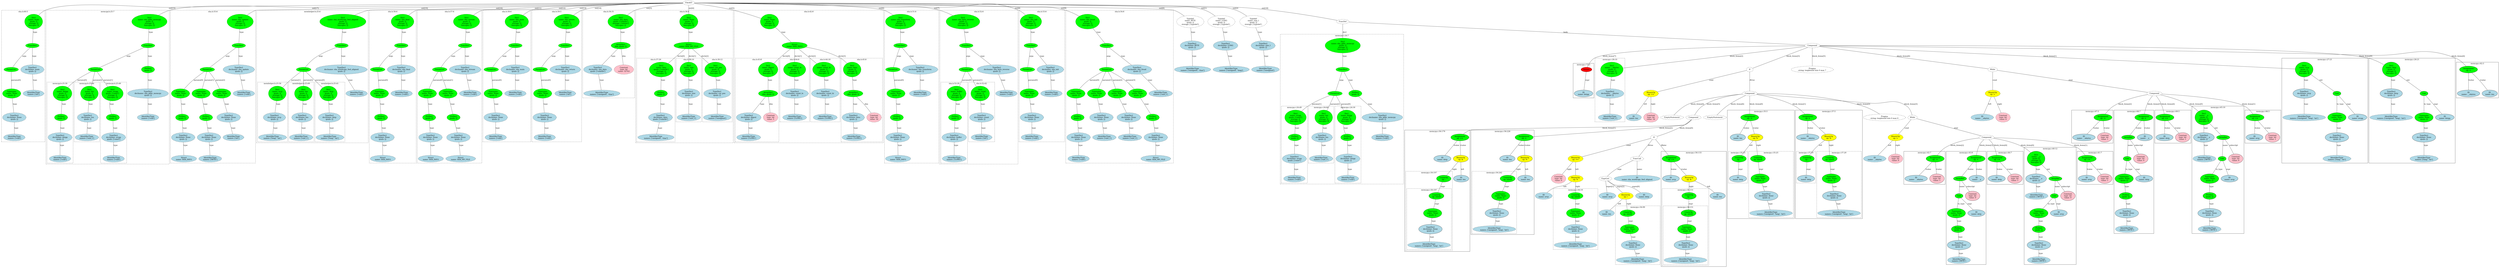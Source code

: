 strict graph "" {
	graph [bb="0,0,16888,2109.7"];
	node [label="\N"];
	subgraph cluster148 {
		graph [bb="1540,993.07,1824,2032.7",
			label="sha.h:60:5",
			lheight=0.21,
			lp="1682,2021.2",
			lwidth=0.79,
			style=dashed
		];
		153	[fillcolor=lightblue,
			height=0.74639,
			label="IdentifierType
names: ['void']",
			pos="1623,1027.9",
			style="filled,dashed",
			width=1.9053];
		152	[fillcolor=lightblue,
			height=1.041,
			label="TypeDecl
declname: None
quals: []",
			pos="1623,1185.5",
			style="filled,dashed",
			width=2.082];
		152 -- 153	[label=type,
			lp="1635,1101.3",
			pos="1623,1147.6 1623,1119.1 1623,1080.2 1623,1054.8"];
		151	[fillcolor=green,
			height=1.041,
			label="Typename
name: None
quals: []",
			pos="1607,1374.9",
			style="filled,dashed",
			width=1.6303];
		151 -- 152	[label=type,
			lp="1627,1290.7",
			pos="1610.1,1337.3 1612.9,1304.3 1617.1,1256 1619.9,1223"];
		150	[fillcolor=green,
			height=0.5,
			label=ParamList,
			pos="1603,1564.3",
			style="filled,dashed",
			width=1.3179];
		150 -- 151	[label="params[0]",
			lp="1633,1480.1",
			pos="1603.4,1546 1604,1515.8 1605.4,1452.9 1606.2,1412.6"];
		149	[fillcolor=green,
			height=0.5,
			label=FuncDecl,
			pos="1742,1753.6",
			style="filled,dashed",
			width=1.2457];
		149 -- 150	[label=args,
			lp="1688.5,1669.4",
			pos="1727.2,1736.4 1710,1717.3 1681.2,1684.3 1659,1653.9 1641.4,1629.8 1623.4,1600.2 1612.7,1582"];
		154	[fillcolor=lightblue,
			height=1.041,
			label="TypeDecl
declname: main
quals: []",
			pos="1742,1564.3",
			style="filled,dashed",
			width=2.0428];
		149 -- 154	[label=type,
			lp="1754,1669.4",
			pos="1742,1735.3 1742,1705.2 1742,1642.3 1742,1602"];
		155	[fillcolor=lightblue,
			height=0.74639,
			label="IdentifierType
names: ['int']",
			pos="1750,1374.9",
			style="filled,dashed",
			width=1.8463];
		154 -- 155	[label=type,
			lp="1758,1480.1",
			pos="1743.6,1526.7 1745.1,1489.9 1747.5,1434.2 1748.9,1401.8"];
		148	[fillcolor=green,
			height=1.6303,
			label="Decl
name: main
quals: []
storage: []
funcspec: []",
			pos="1750,1943",
			style="filled,dashed",
			width=1.6106];
		148 -- 149	[label=type,
			lp="1759,1858.8",
			pos="1747.5,1884.3 1745.9,1845.6 1743.8,1797.2 1742.7,1771.9"];
	}
	subgraph cluster170 {
		graph [bb="8,816.9,802,2032.7",
			label="memcpy.h:25:7",
			lheight=0.21,
			lp="405,2021.2",
			lwidth=1.19,
			style=dashed
		];
		subgraph cluster173 {
			graph [bb="16,824.9,182,1464.6",
				label="memcpy.h:25:30",
				lheight=0.21,
				lp="99,1453.1",
				lwidth=1.29,
				style=dashed
			];
			176	[fillcolor=lightblue,
				height=0.74639,
				label="IdentifierType
names: ['void']",
				pos="99,859.77",
				style="filled,dashed",
				width=1.9053];
			175	[fillcolor=lightblue,
				height=1.041,
				label="TypeDecl
declname: dstpp
quals: []",
				pos="99,1027.9",
				style="filled,dashed",
				width=2.082];
			175 -- 176	[label=type,
				lp="111,964.96",
				pos="99,990.06 99,958.7 99,914.46 99,886.71"];
			174	[fillcolor=green,
				height=0.74639,
				label="PtrDecl
quals: []",
				pos="105,1185.5",
				style="filled,dashed",
				width=1.2178];
			174 -- 175	[label=type,
				lp="114,1101.3",
				pos="104,1158.5 103.01,1133 101.51,1094.1 100.41,1065.6"];
			173	[fillcolor=green,
				height=1.6303,
				label="Decl
name: dstpp
quals: []
storage: []
funcspec: []",
				pos="114,1374.9",
				style="filled,dashed",
				width=1.6303];
			173 -- 174	[label=type,
				lp="123,1290.7",
				pos="111.23,1316.1 109.56,1281.5 107.53,1239.2 106.25,1212.5"];
		}
		subgraph cluster181 {
			graph [bb="364,993.07,528,1464.6",
				label="memcpy.h:25:64",
				lheight=0.21,
				lp="446,1453.1",
				lwidth=1.29,
				style=dashed
			];
			183	[fillcolor=lightblue,
				height=0.74639,
				label="IdentifierType
names: ['size_t']",
				pos="446,1027.9",
				style="filled,dashed",
				width=2.0428];
			182	[fillcolor=lightblue,
				height=1.041,
				label="TypeDecl
declname: len
quals: []",
				pos="440,1185.5",
				style="filled,dashed",
				width=1.8267];
			182 -- 183	[label=type,
				lp="456,1101.3",
				pos="441.41,1148 442.51,1119.5 444.01,1080.4 445,1055"];
			181	[fillcolor=green,
				height=1.6303,
				label="Decl
name: len
quals: []
storage: []
funcspec: []",
				pos="431,1374.9",
				style="filled,dashed",
				width=1.591];
			181 -- 182	[label=type,
				lp="430,1290.7",
				pos="420.16,1317 419.27,1310.7 418.52,1304.3 418,1298.2 415.82,1272.6 421.52,1244.2 427.67,1222.4"];
		}
		subgraph cluster177 {
			graph [bb="190,824.9,356,1464.6",
				label="memcpy.h:25:49",
				lheight=0.21,
				lp="273,1453.1",
				lwidth=1.29,
				style=dashed
			];
			180	[fillcolor=lightblue,
				height=0.74639,
				label="IdentifierType
names: ['void']",
				pos="273,859.77",
				style="filled,dashed",
				width=1.9053];
			179	[fillcolor=lightblue,
				height=1.041,
				label="TypeDecl
declname: srcpp
quals: ['const']",
				pos="273,1027.9",
				style="filled,dashed",
				width=2.082];
			179 -- 180	[label=type,
				lp="285,964.96",
				pos="273,990.06 273,958.7 273,914.46 273,886.71"];
			178	[fillcolor=green,
				height=0.74639,
				label="PtrDecl
quals: []",
				pos="276,1185.5",
				style="filled,dashed",
				width=1.2178];
			178 -- 179	[label=type,
				lp="287,1101.3",
				pos="275.5,1158.5 275.01,1133 274.26,1094.1 273.71,1065.6"];
			177	[fillcolor=green,
				height=1.6303,
				label="Decl
name: srcpp
quals: ['const']
storage: []
funcspec: []",
				pos="280,1374.9",
				style="filled,dashed",
				width=1.866];
			177 -- 178	[label=type,
				lp="291,1290.7",
				pos="278.77,1316.1 278.03,1281.5 277.12,1239.2 276.56,1212.5"];
		}
		172	[fillcolor=green,
			height=0.5,
			label=ParamList,
			pos="359,1564.3",
			style="filled,dashed",
			width=1.3179];
		172 -- 173	[label="params[0]",
			lp="240,1480.1",
			pos="328.72,1550.2 292.4,1533.6 230.82,1502.6 186,1464.6 171.94,1452.6 158.59,1437.7 147.29,1423.4"];
		172 -- 177	[label="params[1]",
			lp="355,1480.1",
			pos="351.85,1546.3 340.91,1520.4 319.54,1469.7 302.94,1430.3"];
		172 -- 181	[label="params[2]",
			lp="421,1480.1",
			pos="365.52,1546.3 375.52,1520.3 395.09,1469.3 410.25,1429.9"];
		171	[fillcolor=green,
			height=0.5,
			label=FuncDecl,
			pos="665,1753.6",
			style="filled,dashed",
			width=1.2457];
		171 -- 172	[label=args,
			lp="551.5,1669.4",
			pos="641.5,1738.2 584.68,1703.5 440.34,1615.1 383.01,1580"];
		184	[fillcolor=green,
			height=0.74639,
			label="PtrDecl
quals: []",
			pos="665,1564.3",
			style="filled,dashed",
			width=1.2178];
		171 -- 184	[label=type,
			lp="677,1669.4",
			pos="665,1735.3 665,1702.4 665,1630.3 665,1591.4"];
		185	[fillcolor=lightblue,
			height=1.041,
			label="TypeDecl
declname: sha_glibc_memcpy
quals: []",
			pos="665,1374.9",
			style="filled,dashed",
			width=3.5945];
		184 -- 185	[label=type,
			lp="677,1480.1",
			pos="665,1537.2 665,1504.8 665,1449.4 665,1412.7"];
		186	[fillcolor=lightblue,
			height=0.74639,
			label="IdentifierType
names: ['void']",
			pos="665,1185.5",
			style="filled,dashed",
			width=1.9053];
		185 -- 186	[label=type,
			lp="677,1290.7",
			pos="665,1337.3 665,1300.6 665,1244.9 665,1212.4"];
		170	[fillcolor=green,
			height=1.6303,
			label="Decl
name: sha_glibc_memcpy
quals: []
storage: []
funcspec: []",
			pos="673,1943",
			style="filled,dashed",
			width=3.1623];
		170 -- 171	[label=type,
			lp="682,1858.8",
			pos="670.53,1884.3 668.88,1845.6 666.82,1797.2 665.74,1771.9"];
	}
	subgraph cluster94 {
		graph [bb="5674,824.9,6233,2032.7",
			label="sha.h:55:6",
			lheight=0.21,
			lp="5953.5,2021.2",
			lwidth=0.79,
			style=dashed
		];
		100	[fillcolor=lightblue,
			height=0.74639,
			label="Struct
name: SHA_INFO",
			pos="5766,859.77",
			style="filled,dashed",
			width=2.3374];
		99	[fillcolor=lightblue,
			height=1.041,
			label="TypeDecl
declname: None
quals: []",
			pos="5757,1027.9",
			style="filled,dashed",
			width=2.082];
		99 -- 100	[label=type,
			lp="5773,964.96",
			pos="5759,990.47 5760.7,959.14 5763.1,914.72 5764.6,886.84"];
		98	[fillcolor=green,
			height=0.74639,
			label="PtrDecl
quals: []",
			pos="5745,1185.5",
			style="filled,dashed",
			width=1.2178];
		98 -- 99	[label=type,
			lp="5764,1101.3",
			pos="5747,1158.5 5749,1133 5752,1094.1 5754.2,1065.6"];
		97	[fillcolor=green,
			height=1.041,
			label="Typename
name: None
quals: []",
			pos="5741,1374.9",
			style="filled,dashed",
			width=1.6303];
		97 -- 98	[label=type,
			lp="5755,1290.7",
			pos="5741.8,1337.3 5742.6,1300.6 5743.8,1244.9 5744.4,1212.4"];
		96	[fillcolor=green,
			height=0.5,
			label=ParamList,
			pos="5876,1564.3",
			style="filled,dashed",
			width=1.3179];
		96 -- 97	[label="params[0]",
			lp="5844,1480.1",
			pos="5862.3,1546.7 5849.8,1531.6 5831.2,1508.4 5816,1487.6 5797.4,1462.1 5777.6,1432.4 5763,1410.1"];
		101	[fillcolor=green,
			height=1.041,
			label="Typename
name: None
quals: []",
			pos="5876,1374.9",
			style="filled,dashed",
			width=1.6303];
		96 -- 101	[label="params[1]",
			lp="5904,1480.1",
			pos="5876,1546 5876,1515.8 5876,1452.9 5876,1412.6"];
		105	[fillcolor=green,
			height=1.041,
			label="Typename
name: None
quals: []",
			pos="6011,1374.9",
			style="filled,dashed",
			width=1.6303];
		96 -- 105	[label="params[2]",
			lp="5975,1480.1",
			pos="5889.7,1546.7 5902.2,1531.6 5920.8,1508.4 5936,1487.6 5954.6,1462.1 5974.4,1432.4 5989,1410.1"];
		102	[fillcolor=green,
			height=0.74639,
			label="PtrDecl
quals: []",
			pos="5906,1185.5",
			style="filled,dashed",
			width=1.2178];
		101 -- 102	[label=type,
			lp="5903,1290.7",
			pos="5881.9,1337.3 5887.7,1300.6 5896.7,1244.9 5901.8,1212.4"];
		106	[fillcolor=lightblue,
			height=1.041,
			label="TypeDecl
declname: None
quals: []",
			pos="6066,1185.5",
			style="filled,dashed",
			width=2.082];
		105 -- 106	[label=type,
			lp="6049,1290.7",
			pos="6021.6,1337.7 6031.3,1304.7 6045.6,1256 6055.3,1222.8"];
		103	[fillcolor=lightblue,
			height=1.041,
			label="TypeDecl
declname: None
quals: []",
			pos="5925,1027.9",
			style="filled,dashed",
			width=2.082];
		102 -- 103	[label=type,
			lp="5929,1101.3",
			pos="5909.2,1158.5 5912.3,1133 5917,1094.1 5920.5,1065.6"];
		107	[fillcolor=lightblue,
			height=0.74639,
			label="IdentifierType
names: ['int']",
			pos="6084,1027.9",
			style="filled,dashed",
			width=1.8463];
		106 -- 107	[label=type,
			lp="6089,1101.3",
			pos="6070.2,1148 6073.5,1119.5 6078,1080.4 6081,1055"];
		104	[fillcolor=lightblue,
			height=0.74639,
			label="IdentifierType
names: ['BYTE']",
			pos="5945,859.77",
			style="filled,dashed",
			width=2.1213];
		103 -- 104	[label=type,
			lp="5946,964.96",
			pos="5929.4,990.47 5933.2,959.14 5938.5,914.72 5941.9,886.84"];
		95	[fillcolor=green,
			height=0.5,
			label=FuncDecl,
			pos="5876,1753.6",
			style="filled,dashed",
			width=1.2457];
		95 -- 96	[label=args,
			lp="5887.5,1669.4",
			pos="5876,1735.3 5876,1699.6 5876,1618.2 5876,1582.5"];
		108	[fillcolor=lightblue,
			height=1.041,
			label="TypeDecl
declname: sha_update
quals: []",
			pos="6064,1564.3",
			style="filled,dashed",
			width=2.6909];
		95 -- 108	[label=type,
			lp="5977,1669.4",
			pos="5892,1736.7 5922.4,1706.4 5988.9,1640.1 6029.8,1599.4"];
		109	[fillcolor=lightblue,
			height=0.74639,
			label="IdentifierType
names: ['void']",
			pos="6156,1374.9",
			style="filled,dashed",
			width=1.9053];
		108 -- 109	[label=type,
			lp="6120,1480.1",
			pos="6081.7,1527.1 6099.9,1490.2 6127.5,1433.9 6143.5,1401.4"];
		94	[fillcolor=green,
			height=1.6303,
			label="Decl
name: sha_update
quals: []
storage: []
funcspec: []",
			pos="5819,1943",
			style="filled,dashed",
			width=2.2588];
		94 -- 95	[label=type,
			lp="5858,1858.8",
			pos="5836.2,1885.5 5848,1846.5 5863,1797.2 5870.8,1771.7"];
	}
	subgraph cluster214 {
		graph [bb="16133,824.9,16680,1653.9",
			label="memcpy.c:27:21",
			lheight=0.21,
			lp="16406,1642.4",
			lwidth=1.28
		];
		216	[fillcolor=lightblue,
			height=0.74639,
			label="IdentifierType
names: ['unsigned', 'long', 'int']",
			pos="16271,1185.5",
			style="filled,dashed",
			width=3.6141];
		215	[fillcolor=lightblue,
			height=1.041,
			label="TypeDecl
declname: srcp
quals: []",
			pos="16271,1374.9",
			style=filled,
			width=1.9445];
		215 -- 216	[label=type,
			lp="16283,1290.7",
			pos="16271,1337.3 16271,1300.6 16271,1244.9 16271,1212.4"];
		214	[fillcolor=green,
			height=1.6303,
			label="Decl
name: srcp
quals: []
storage: []
funcspec: []",
			pos="16271,1564.3",
			style=filled,
			width=1.591];
		214 -- 215	[label=type,
			lp="16283,1480.1",
			pos="16271,1505.5 16271,1475.2 16271,1438.9 16271,1412.5"];
		217	[fillcolor=green,
			height=0.5,
			label=Cast,
			pos="16478,1374.9",
			style=filled,
			width=0.75];
		214 -- 217	[label=init,
			lp="16378,1480.1",
			pos="16314,1524.7 16360,1482.9 16431,1418.4 16462,1390.1"];
		218	[fillcolor=green,
			height=1.041,
			label="Typename
name: None
quals: []",
			pos="16478,1185.5",
			style=filled,
			width=1.6303];
		217 -- 218	[label=to_type,
			lp="16498,1290.7",
			pos="16478,1356.6 16478,1326.4 16478,1263.5 16478,1223.3"];
		221	[fillcolor=lightblue,
			height=0.74639,
			label="ID
name: srcpp",
			pos="16613,1185.5",
			style=filled,
			width=1.6303];
		217 -- 221	[label=expr,
			lp="16554,1290.7",
			pos="16489,1358.2 16513,1325.7 16567,1250.5 16595,1211.3"];
		219	[fillcolor=lightblue,
			height=1.041,
			label="TypeDecl
declname: None
quals: []",
			pos="16478,1027.9",
			style=filled,
			width=2.082];
		218 -- 219	[label=type,
			lp="16490,1101.3",
			pos="16478,1147.6 16478,1122.8 16478,1090.3 16478,1065.5"];
		220	[fillcolor=lightblue,
			height=0.74639,
			label="IdentifierType
names: ['long', 'int']",
			pos="16478,859.77",
			style="filled,dashed",
			width=2.4159];
		219 -- 220	[label=type,
			lp="16490,964.96",
			pos="16478,990.06 16478,958.7 16478,914.46 16478,886.71"];
	}
	subgraph cluster156 {
		graph [bb="810,985.07,1532,2032.7",
			label="memhelper.h:25:6",
			lheight=0.21,
			lp="1171,2021.2",
			lwidth=1.39,
			style=dashed
		];
		subgraph cluster162 {
			graph [bb="1016,993.07,1206,1464.6",
				label="memhelper.h:25:56",
				lheight=0.21,
				lp="1111,1453.1",
				lwidth=1.49,
				style=dashed
			];
			164	[fillcolor=lightblue,
				height=0.74639,
				label="IdentifierType
names: ['long', 'int']",
				pos="1111,1027.9",
				style="filled,dashed",
				width=2.4159];
			163	[fillcolor=lightblue,
				height=1.041,
				label="TypeDecl
declname: srcp
quals: []",
				pos="1119,1185.5",
				style="filled,dashed",
				width=1.9445];
			163 -- 164	[label=type,
				lp="1127,1101.3",
				pos="1117.1,1148 1115.7,1119.5 1113.6,1080.4 1112.3,1055"];
			162	[fillcolor=green,
				height=1.6303,
				label="Decl
name: srcp
quals: []
storage: []
funcspec: []",
				pos="1131,1374.9",
				style="filled,dashed",
				width=1.591];
			162 -- 163	[label=type,
				lp="1139,1290.7",
				pos="1127.3,1316.1 1125.4,1285.8 1123,1249.6 1121.3,1223.1"];
		}
		subgraph cluster165 {
			graph [bb="1214,993.07,1378,1464.6",
				label="memhelper.h:25:69",
				lheight=0.21,
				lp="1296,1453.1",
				lwidth=1.49,
				style=dashed
			];
			167	[fillcolor=lightblue,
				height=0.74639,
				label="IdentifierType
names: ['size_t']",
				pos="1296,1027.9",
				style="filled,dashed",
				width=2.0428];
			166	[fillcolor=lightblue,
				height=1.041,
				label="TypeDecl
declname: len
quals: []",
				pos="1292,1185.5",
				style="filled,dashed",
				width=1.8267];
			166 -- 167	[label=type,
				lp="1307,1101.3",
				pos="1292.9,1147.6 1293.7,1119.1 1294.7,1080.2 1295.3,1054.8"];
			165	[fillcolor=green,
				height=1.6303,
				label="Decl
name: len
quals: []
storage: []
funcspec: []",
				pos="1283,1374.9",
				style="filled,dashed",
				width=1.591];
			165 -- 166	[label=type,
				lp="1300,1290.7",
				pos="1285.8,1316.1 1287.2,1285.8 1289,1249.6 1290.2,1223.1"];
		}
		subgraph cluster159 {
			graph [bb="818,993.07,1008,1464.6",
				label="memhelper.h:25:41",
				lheight=0.21,
				lp="913,1453.1",
				lwidth=1.49,
				style=dashed
			];
			161	[fillcolor=lightblue,
				height=0.74639,
				label="IdentifierType
names: ['long', 'int']",
				pos="913,1027.9",
				style="filled,dashed",
				width=2.4159];
			160	[fillcolor=lightblue,
				height=1.041,
				label="TypeDecl
declname: dstp
quals: []",
				pos="924,1185.5",
				style="filled,dashed",
				width=1.9445];
			160 -- 161	[label=type,
				lp="931,1101.3",
				pos="921.42,1148 919.4,1119.5 916.64,1080.4 914.84,1055"];
			159	[fillcolor=green,
				height=1.6303,
				label="Decl
name: dstp
quals: []
storage: []
funcspec: []",
				pos="941,1374.9",
				style="filled,dashed",
				width=1.591];
			159 -- 160	[label=type,
				lp="947,1290.7",
				pos="935.78,1316.4 933.02,1285.9 929.71,1249.5 927.31,1222.9"];
		}
		158	[fillcolor=green,
			height=0.5,
			label=ParamList,
			pos="1132,1564.3",
			style="filled,dashed",
			width=1.3179];
		158 -- 159	[label="params[0]",
			lp="1062,1480.1",
			pos="1110.9,1548.1 1086.1,1529.6 1044,1497 1012,1464.6 999.25,1451.7 986.5,1436.6 975.39,1422.5"];
		158 -- 162	[label="params[1]",
			lp="1160,1480.1",
			pos="1131.9,1546 1131.8,1520.7 1131.5,1472.5 1131.3,1433.8"];
		158 -- 165	[label="params[2]",
			lp="1231,1480.1",
			pos="1145.1,1547 1167.6,1519.1 1214.1,1461.4 1246.9,1420.7"];
		157	[fillcolor=green,
			height=0.5,
			label=FuncDecl,
			pos="1361,1753.6",
			style="filled,dashed",
			width=1.2457];
		157 -- 158	[label=args,
			lp="1225.5,1669.4",
			pos="1330.2,1740.4 1293.3,1724.6 1231.4,1694.3 1189,1653.9 1166.8,1632.9 1149.3,1601.6 1139.8,1582.3"];
		168	[fillcolor=lightblue,
			height=1.041,
			label="TypeDecl
declname: sha_wordcopy_fwd_aligned
quals: []",
			pos="1361,1564.3",
			style="filled,dashed",
			width=4.5176];
		157 -- 168	[label=type,
			lp="1373,1669.4",
			pos="1361,1735.3 1361,1705.2 1361,1642.3 1361,1602"];
		169	[fillcolor=lightblue,
			height=0.74639,
			label="IdentifierType
names: ['void']",
			pos="1455,1374.9",
			style="filled,dashed",
			width=1.9053];
		168 -- 169	[label=type,
			lp="1418,1480.1",
			pos="1379.3,1526.7 1397.8,1489.8 1425.9,1433.9 1442.1,1401.5"];
		156	[fillcolor=green,
			height=1.6303,
			label="Decl
name: sha_wordcopy_fwd_aligned
quals: []
storage: []
funcspec: []",
			pos="1370,1943",
			style="filled,dashed",
			width=4.0659];
		156 -- 157	[label=type,
			lp="1379,1858.8",
			pos="1367.2,1884.3 1365.4,1845.6 1363,1797.2 1361.8,1771.9"];
	}
	subgraph cluster188 {
		graph [bb="8295,659.34,9089,1843.3",
			label="memcpy.c:24:7",
			lheight=0.21,
			lp="8692,1831.8",
			lwidth=1.18,
			style=dashed
		];
		subgraph cluster195 {
			graph [bb="8477,667.34,8643,1275.2",
				label="memcpy.c:24:49",
				lheight=0.21,
				lp="8560,1263.7",
				lwidth=1.28,
				style=dashed
			];
			198	[fillcolor=lightblue,
				height=0.74639,
				label="IdentifierType
names: ['void']",
				pos="8560,702.21",
				style="filled,dashed",
				width=1.9053];
			197	[fillcolor=lightblue,
				height=1.041,
				label="TypeDecl
declname: srcpp
quals: ['const']",
				pos="8560,859.77",
				style="filled,dashed",
				width=2.082];
			197 -- 198	[label=type,
				lp="8572,775.58",
				pos="8560,821.9 8560,793.33 8560,754.47 8560,729.11"];
			196	[fillcolor=green,
				height=0.74639,
				label="PtrDecl
quals: []",
				pos="8563,1027.9",
				style="filled,dashed",
				width=1.2178];
			196 -- 197	[label=type,
				lp="8574,964.96",
				pos="8562.5,1001 8562,973.13 8561.2,928.71 8560.7,897.34"];
			195	[fillcolor=green,
				height=1.6303,
				label="Decl
name: srcpp
quals: ['const']
storage: []
funcspec: []",
				pos="8567,1185.5",
				style="filled,dashed",
				width=1.866];
			195 -- 196	[label=type,
				lp="8577,1101.3",
				pos="8565.5,1126.6 8564.9,1102 8564.2,1074.7 8563.7,1055.2"];
		}
		subgraph cluster199 {
			graph [bb="8651,824.9,8815,1275.2",
				label="memcpy.c:24:64",
				lheight=0.21,
				lp="8733,1263.7",
				lwidth=1.28,
				style=dashed
			];
			201	[fillcolor=lightblue,
				height=0.74639,
				label="IdentifierType
names: ['size_t']",
				pos="8733,859.77",
				style="filled,dashed",
				width=2.0428];
			200	[fillcolor=lightblue,
				height=1.041,
				label="TypeDecl
declname: len
quals: []",
				pos="8729,1027.9",
				style="filled,dashed",
				width=1.8267];
			200 -- 201	[label=type,
				lp="8743,964.96",
				pos="8729.9,990.06 8730.6,958.7 8731.7,914.46 8732.4,886.71"];
			199	[fillcolor=green,
				height=1.6303,
				label="Decl
name: len
quals: []
storage: []
funcspec: []",
				pos="8720,1185.5",
				style="filled,dashed",
				width=1.591];
			199 -- 200	[label=type,
				lp="8722,1101.3",
				pos="8709.3,1127.8 8708.5,1116.5 8708.4,1104.8 8710,1093.8 8711.4,1084.3 8713.8,1074.2 8716.5,1064.9"];
		}
		subgraph cluster191 {
			graph [bb="8303,667.34,8469,1275.2",
				label="memcpy.c:24:30",
				lheight=0.21,
				lp="8386,1263.7",
				lwidth=1.28,
				style=dashed
			];
			194	[fillcolor=lightblue,
				height=0.74639,
				label="IdentifierType
names: ['void']",
				pos="8386,702.21",
				style="filled,dashed",
				width=1.9053];
			193	[fillcolor=lightblue,
				height=1.041,
				label="TypeDecl
declname: dstpp
quals: []",
				pos="8386,859.77",
				style="filled,dashed",
				width=2.082];
			193 -- 194	[label=type,
				lp="8398,775.58",
				pos="8386,821.9 8386,793.33 8386,754.47 8386,729.11"];
			192	[fillcolor=green,
				height=0.74639,
				label="PtrDecl
quals: []",
				pos="8391,1027.9",
				style="filled,dashed",
				width=1.2178];
			192 -- 193	[label=type,
				lp="8402,964.96",
				pos="8390.2,1001 8389.4,973.13 8388,928.71 8387.1,897.34"];
			191	[fillcolor=green,
				height=1.6303,
				label="Decl
name: dstpp
quals: []
storage: []
funcspec: []",
				pos="8400,1185.5",
				style="filled,dashed",
				width=1.6303];
			191 -- 192	[label=type,
				lp="8408,1101.3",
				pos="8396.6,1126.6 8395.2,1102 8393.6,1074.7 8392.5,1055.2"];
		}
		190	[fillcolor=green,
			height=0.5,
			label=ParamList,
			pos="8643,1374.9",
			style="filled,dashed",
			width=1.3179];
		190 -- 191	[label="params[0]",
			lp="8531,1290.7",
			pos="8613.3,1360.7 8577.7,1343.9 8517.2,1312.7 8473,1275.2 8458.9,1263.2 8445.4,1248.2 8433.9,1234"];
		190 -- 195	[label="params[1]",
			lp="8640,1290.7",
			pos="8636.1,1356.9 8625.6,1331.1 8605.2,1280.6 8589.2,1241.3"];
		190 -- 199	[label="params[2]",
			lp="8708,1290.7",
			pos="8650,1356.9 8660.7,1330.8 8681.7,1279.6 8698,1240.1"];
		189	[fillcolor=green,
			height=0.5,
			label=FuncDecl,
			pos="8709,1564.3",
			style="filled,dashed",
			width=1.2457];
		189 -- 190	[label=args,
			lp="8693.5,1480.1",
			pos="8703,1546.3 8690.5,1510.7 8661.6,1428.6 8649,1392.9"];
		202	[fillcolor=green,
			height=0.74639,
			label="PtrDecl
quals: []",
			pos="8776,1374.9",
			style="filled,dashed",
			width=1.2178];
		189 -- 202	[label=type,
			lp="8753,1480.1",
			pos="8715.1,1546.3 8726.9,1513.2 8753.1,1440 8767,1401.2"];
		203	[fillcolor=lightblue,
			height=1.041,
			label="TypeDecl
declname: sha_glibc_memcpy
quals: []",
			pos="8952,1185.5",
			style="filled,dashed",
			width=3.5945];
		202 -- 203	[label=type,
			lp="8871,1290.7",
			pos="8797.2,1351.3 8827.4,1319.2 8883,1260 8918.7,1222"];
		204	[fillcolor=lightblue,
			height=0.74639,
			label="IdentifierType
names: ['void']",
			pos="8952,1027.9",
			style="filled,dashed",
			width=1.9053];
		203 -- 204	[label=type,
			lp="8964,1101.3",
			pos="8952,1147.6 8952,1119.1 8952,1080.2 8952,1054.8"];
		188	[fillcolor=green,
			height=1.6303,
			label="Decl
name: sha_glibc_memcpy
quals: []
storage: []
funcspec: []",
			pos="8709,1753.6",
			style="filled,dashed",
			width=3.1623];
		188 -- 189	[label=type,
			lp="8721,1669.4",
			pos="8709,1694.9 8709,1656.2 8709,1607.8 8709,1582.5"];
	}
	subgraph cluster206 {
		graph [bb="15578,824.9,16125,1653.9",
			label="memcpy.c:26:21",
			lheight=0.21,
			lp="15852,1642.4",
			lwidth=1.28
		];
		208	[fillcolor=lightblue,
			height=0.74639,
			label="IdentifierType
names: ['unsigned', 'long', 'int']",
			pos="15716,1185.5",
			style="filled,dashed",
			width=3.6141];
		207	[fillcolor=lightblue,
			height=1.041,
			label="TypeDecl
declname: dstp
quals: []",
			pos="15716,1374.9",
			style=filled,
			width=1.9445];
		207 -- 208	[label=type,
			lp="15728,1290.7",
			pos="15716,1337.3 15716,1300.6 15716,1244.9 15716,1212.4"];
		206	[fillcolor=green,
			height=1.6303,
			label="Decl
name: dstp
quals: []
storage: []
funcspec: []",
			pos="15716,1564.3",
			style=filled,
			width=1.591];
		206 -- 207	[label=type,
			lp="15728,1480.1",
			pos="15716,1505.5 15716,1475.2 15716,1438.9 15716,1412.5"];
		209	[fillcolor=green,
			height=0.5,
			label=Cast,
			pos="15923,1374.9",
			style=filled,
			width=0.75];
		206 -- 209	[label=init,
			lp="15822,1480.1",
			pos="15759,1524.7 15805,1482.9 15876,1418.4 15907,1390.1"];
		210	[fillcolor=green,
			height=1.041,
			label="Typename
name: None
quals: []",
			pos="15923,1185.5",
			style=filled,
			width=1.6303];
		209 -- 210	[label=to_type,
			lp="15944,1290.7",
			pos="15923,1356.6 15923,1326.4 15923,1263.5 15923,1223.3"];
		213	[fillcolor=lightblue,
			height=0.74639,
			label="ID
name: dstpp",
			pos="16058,1185.5",
			style=filled,
			width=1.6303];
		209 -- 213	[label=expr,
			lp="15998,1290.7",
			pos="15934,1358.2 15958,1325.7 16012,1250.5 16040,1211.3"];
		211	[fillcolor=lightblue,
			height=1.041,
			label="TypeDecl
declname: None
quals: []",
			pos="15923,1027.9",
			style=filled,
			width=2.082];
		210 -- 211	[label=type,
			lp="15935,1101.3",
			pos="15923,1147.6 15923,1122.8 15923,1090.3 15923,1065.5"];
		212	[fillcolor=lightblue,
			height=0.74639,
			label="IdentifierType
names: ['long', 'int']",
			pos="15923,859.77",
			style="filled,dashed",
			width=2.4159];
		211 -- 212	[label=type,
			lp="15935,964.96",
			pos="15923,990.06 15923,958.7 15923,914.46 15923,886.71"];
	}
	subgraph cluster110 {
		graph [bb="6241,824.9,6546,2032.7",
			label="sha.h:56:6",
			lheight=0.21,
			lp="6393.5,2021.2",
			lwidth=0.79,
			style=dashed
		];
		116	[fillcolor=lightblue,
			height=0.74639,
			label="Struct
name: SHA_INFO",
			pos="6333,859.77",
			style="filled,dashed",
			width=2.3374];
		115	[fillcolor=lightblue,
			height=1.041,
			label="TypeDecl
declname: None
quals: []",
			pos="6328,1027.9",
			style="filled,dashed",
			width=2.082];
		115 -- 116	[label=type,
			lp="6343,964.96",
			pos="6329.1,990.06 6330.1,958.7 6331.4,914.46 6332.2,886.71"];
		114	[fillcolor=green,
			height=0.74639,
			label="PtrDecl
quals: []",
			pos="6319,1185.5",
			style="filled,dashed",
			width=1.2178];
		114 -- 115	[label=type,
			lp="6337,1101.3",
			pos="6320.5,1158.5 6322,1133 6324.2,1094.1 6325.9,1065.6"];
		113	[fillcolor=green,
			height=1.041,
			label="Typename
name: None
quals: []",
			pos="6308,1374.9",
			style="filled,dashed",
			width=1.6303];
		113 -- 114	[label=type,
			lp="6326,1290.7",
			pos="6310.1,1337.3 6312.3,1300.6 6315.6,1244.9 6317.5,1212.4"];
		112	[fillcolor=green,
			height=0.5,
			label=ParamList,
			pos="6296,1564.3",
			style="filled,dashed",
			width=1.3179];
		112 -- 113	[label="params[0]",
			lp="6330,1480.1",
			pos="6297.1,1546 6299,1515.8 6303.1,1452.9 6305.6,1412.6"];
		111	[fillcolor=green,
			height=0.5,
			label=FuncDecl,
			pos="6322,1753.6",
			style="filled,dashed",
			width=1.2457];
		111 -- 112	[label=args,
			lp="6323.5,1669.4",
			pos="6319.6,1735.3 6314.6,1699.6 6303.3,1617.8 6298.4,1582.2"];
		117	[fillcolor=lightblue,
			height=1.041,
			label="TypeDecl
declname: sha_final
quals: []",
			pos="6450,1564.3",
			style="filled,dashed",
			width=2.4552];
		111 -- 117	[label=type,
			lp="6395,1669.4",
			pos="6333.4,1736 6354,1705.7 6398.2,1641 6425.9,1600.5"];
		118	[fillcolor=lightblue,
			height=0.74639,
			label="IdentifierType
names: ['void']",
			pos="6453,1374.9",
			style="filled,dashed",
			width=1.9053];
		117 -- 118	[label=type,
			lp="6464,1480.1",
			pos="6450.6,1526.7 6451.2,1489.9 6452.1,1434.2 6452.6,1401.8"];
		110	[fillcolor=green,
			height=1.6303,
			label="Decl
name: sha_final
quals: []
storage: []
funcspec: []",
			pos="6322,1943",
			style="filled,dashed",
			width=2.0231];
		110 -- 111	[label=type,
			lp="6334,1858.8",
			pos="6322,1884.3 6322,1845.6 6322,1797.2 6322,1771.9"];
	}
	subgraph cluster119 {
		graph [bb="6554,824.9,6978,2032.7",
			label="sha.h:57:6",
			lheight=0.21,
			lp="6766,2021.2",
			lwidth=0.79,
			style=dashed
		];
		125	[fillcolor=lightblue,
			height=0.74639,
			label="Struct
name: SHA_INFO",
			pos="6646,859.77",
			style="filled,dashed",
			width=2.3374];
		124	[fillcolor=lightblue,
			height=1.041,
			label="TypeDecl
declname: None
quals: []",
			pos="6641,1027.9",
			style="filled,dashed",
			width=2.082];
		124 -- 125	[label=type,
			lp="6656,964.96",
			pos="6642.1,990.06 6643.1,958.7 6644.4,914.46 6645.2,886.71"];
		123	[fillcolor=green,
			height=0.74639,
			label="PtrDecl
quals: []",
			pos="6632,1185.5",
			style="filled,dashed",
			width=1.2178];
		123 -- 124	[label=type,
			lp="6650,1101.3",
			pos="6633.5,1158.5 6635,1133 6637.2,1094.1 6638.9,1065.6"];
		122	[fillcolor=green,
			height=1.041,
			label="Typename
name: None
quals: []",
			pos="6621,1374.9",
			style="filled,dashed",
			width=1.6303];
		122 -- 123	[label=type,
			lp="6639,1290.7",
			pos="6623.1,1337.3 6625.3,1300.6 6628.6,1244.9 6630.5,1212.4"];
		121	[fillcolor=green,
			height=0.5,
			label=ParamList,
			pos="6672,1564.3",
			style="filled,dashed",
			width=1.3179];
		121 -- 122	[label="params[0]",
			lp="6680,1480.1",
			pos="6667.4,1546.3 6659.2,1516.1 6641.8,1452.5 6630.9,1412.1"];
		126	[fillcolor=green,
			height=1.041,
			label="Typename
name: None
quals: []",
			pos="6756,1374.9",
			style="filled,dashed",
			width=1.6303];
		121 -- 126	[label="params[1]",
			lp="6747,1480.1",
			pos="6681.6,1546.4 6690.1,1531.2 6702.5,1508.2 6712,1487.6 6723.5,1462.6 6734.8,1433.7 6743.1,1411.5"];
		127	[fillcolor=green,
			height=0.74639,
			label="PtrDecl
quals: []",
			pos="6792,1185.5",
			style="filled,dashed",
			width=1.2178];
		126 -- 127	[label=type,
			lp="6785,1290.7",
			pos="6763,1337.3 6770.1,1300.6 6780.8,1244.9 6787,1212.4"];
		128	[fillcolor=lightblue,
			height=1.041,
			label="TypeDecl
declname: None
quals: []",
			pos="6830,1027.9",
			style="filled,dashed",
			width=2.082];
		127 -- 128	[label=type,
			lp="6826,1101.3",
			pos="6798.3,1158.8 6804.5,1133.4 6814.1,1094.1 6821.1,1065.4"];
		129	[fillcolor=lightblue,
			height=0.74639,
			label="Struct
name: SHA_MY_FILE",
			pos="6851,859.77",
			style="filled,dashed",
			width=2.8677];
		128 -- 129	[label=type,
			lp="6851,964.96",
			pos="6834.6,990.47 6838.6,959.14 6844.2,914.72 6847.7,886.84"];
		120	[fillcolor=green,
			height=0.5,
			label=FuncDecl,
			pos="6672,1753.6",
			style="filled,dashed",
			width=1.2457];
		120 -- 121	[label=args,
			lp="6683.5,1669.4",
			pos="6672,1735.3 6672,1699.6 6672,1618.2 6672,1582.5"];
		130	[fillcolor=lightblue,
			height=1.041,
			label="TypeDecl
declname: sha_stream
quals: []",
			pos="6838,1564.3",
			style="filled,dashed",
			width=2.7106];
		120 -- 130	[label=type,
			lp="6763,1669.4",
			pos="6686.4,1736.3 6713.3,1706.1 6771.3,1640.6 6807.3,1600"];
		131	[fillcolor=lightblue,
			height=0.74639,
			label="IdentifierType
names: ['void']",
			pos="6901,1374.9",
			style="filled,dashed",
			width=1.9053];
		130 -- 131	[label=type,
			lp="6880,1480.1",
			pos="6850.3,1526.7 6862.7,1489.8 6881.5,1433.9 6892.4,1401.5"];
		119	[fillcolor=green,
			height=1.6303,
			label="Decl
name: sha_stream
quals: []
storage: []
funcspec: []",
			pos="6658,1943",
			style="filled,dashed",
			width=2.2785];
		119 -- 120	[label=type,
			lp="6677,1858.8",
			pos="6662.3,1884.3 6665.2,1845.6 6668.8,1797.2 6670.7,1771.9"];
	}
	subgraph cluster132 {
		graph [bb="6986,993.07,7297,2032.7",
			label="sha.h:58:6",
			lheight=0.21,
			lp="7141.5,2021.2",
			lwidth=0.79,
			style=dashed
		];
		137	[fillcolor=lightblue,
			height=0.74639,
			label="IdentifierType
names: ['void']",
			pos="7069,1027.9",
			style="filled,dashed",
			width=1.9053];
		136	[fillcolor=lightblue,
			height=1.041,
			label="TypeDecl
declname: None
quals: []",
			pos="7069,1185.5",
			style="filled,dashed",
			width=2.082];
		136 -- 137	[label=type,
			lp="7081,1101.3",
			pos="7069,1147.6 7069,1119.1 7069,1080.2 7069,1054.8"];
		135	[fillcolor=green,
			height=1.041,
			label="Typename
name: None
quals: []",
			pos="7053,1374.9",
			style="filled,dashed",
			width=1.6303];
		135 -- 136	[label=type,
			lp="7073,1290.7",
			pos="7056.1,1337.3 7058.9,1304.3 7063.1,1256 7065.9,1223"];
		134	[fillcolor=green,
			height=0.5,
			label=ParamList,
			pos="7041,1564.3",
			style="filled,dashed",
			width=1.3179];
		134 -- 135	[label="params[0]",
			lp="7075,1480.1",
			pos="7042.1,1546 7044,1515.8 7048.1,1452.9 7050.6,1412.6"];
		133	[fillcolor=green,
			height=0.5,
			label=FuncDecl,
			pos="7070,1753.6",
			style="filled,dashed",
			width=1.2457];
		133 -- 134	[label=args,
			lp="7070.5,1669.4",
			pos="7067.3,1735.3 7061.8,1699.6 7049.1,1617.8 7043.6,1582.2"];
		138	[fillcolor=lightblue,
			height=1.041,
			label="TypeDecl
declname: sha_main
quals: []",
			pos="7198,1564.3",
			style="filled,dashed",
			width=2.5338];
		133 -- 138	[label=type,
			lp="7143,1669.4",
			pos="7081.4,1736 7102,1705.7 7146.2,1641 7173.9,1600.5"];
		139	[fillcolor=lightblue,
			height=0.74639,
			label="IdentifierType
names: ['void']",
			pos="7198,1374.9",
			style="filled,dashed",
			width=1.9053];
		138 -- 139	[label=type,
			lp="7210,1480.1",
			pos="7198,1526.7 7198,1489.9 7198,1434.2 7198,1401.8"];
		132	[fillcolor=green,
			height=1.6303,
			label="Decl
name: sha_main
quals: []
storage: []
funcspec: []",
			pos="7070,1943",
			style="filled,dashed",
			width=2.1017];
		132 -- 133	[label=type,
			lp="7082,1858.8",
			pos="7070,1884.3 7070,1845.6 7070,1797.2 7070,1771.9"];
	}
	subgraph cluster254 {
		graph [bb="9871,24,10221,949.46",
			label="memcpy.c:40:12",
			lheight=0.21,
			lp="10046,937.96",
			lwidth=1.28
		];
		256	[fillcolor=lightblue,
			height=0.74639,
			label="IdentifierType
names: ['BYTE']",
			pos="9955,565.86",
			style="filled,dashed",
			width=2.1213];
		255	[fillcolor=lightblue,
			height=1.041,
			label="TypeDecl
declname: __x
quals: []",
			pos="9981,702.21",
			style=filled,
			width=1.9053];
		255 -- 256	[label=type,
			lp="9983,639.23",
			pos="9974,664.85 9969.6,642.16 9964,613.48 9960.1,593.02"];
		254	[fillcolor=green,
			height=1.6303,
			label="Decl
name: __x
quals: []
storage: []
funcspec: []",
			pos="10134,859.77",
			style=filled,
			width=1.591];
		254 -- 255	[label=type,
			lp="10070,775.58",
			pos="10094,817.9 10068,792.15 10036,759.38 10013,735.47"];
		257	[fillcolor=green,
			height=0.5,
			label=ArrayRef,
			pos="10134,702.21",
			style=filled,
			width=1.2277];
		254 -- 257	[label=init,
			lp="10144,775.58",
			pos="10134,800.85 10134,772.17 10134,739.63 10134,720.29"];
		258	[fillcolor=green,
			height=0.5,
			label=Cast,
			pos="10076,565.86",
			style=filled,
			width=0.75];
		257 -- 258	[label=name,
			lp="10126,639.23",
			pos="10127,684.2 10115,658.21 10094,608.97 10083,583.32"];
		264	[fillcolor=pink,
			height=1.041,
			label="Constant
type: int
value: 0",
			pos="10167,565.86",
			style=filled,
			width=1.2767];
		257 -- 264	[label=subscript,
			lp="10176,639.23",
			pos="10138,684.2 10143,663.86 10152,629.28 10158,602.91"];
		259	[fillcolor=green,
			height=1.041,
			label="Typename
name: None
quals: []",
			pos="9991,429.52",
			style=filled,
			width=1.6303];
		258 -- 259	[label=to_type,
			lp="10062,502.89",
			pos="10066,548.92 10053,528.21 10030,491.5 10012,464.43"];
		263	[fillcolor=lightblue,
			height=0.74639,
			label="ID
name: srcp",
			pos="10122,429.52",
			style=filled,
			width=1.5124];
		258 -- 263	[label=expr,
			lp="10112,502.89",
			pos="10082,548.12 10090,525.05 10104,483.27 10113,456.23"];
		262	[fillcolor=lightblue,
			height=0.74639,
			label="IdentifierType
names: ['BYTE']",
			pos="9991,58.87",
			style="filled,dashed",
			width=2.1213];
		261	[fillcolor=lightblue,
			height=1.041,
			label="TypeDecl
declname: None
quals: []",
			pos="9991,177.61",
			style=filled,
			width=2.082];
		261 -- 262	[label=type,
			lp="10003,111.24",
			pos="9991,139.99 9991,122.47 9991,101.9 9991,85.993"];
		260	[fillcolor=green,
			height=0.74639,
			label="PtrDecl
quals: []",
			pos="9991,303.56",
			style=filled,
			width=1.2178];
		260 -- 261	[label=type,
			lp="10003,240.59",
			pos="9991,276.58 9991,258.83 9991,235.06 9991,215.37"];
		259 -- 260	[label=type,
			lp="10003,366.54",
			pos="9991,392 9991,372.29 9991,348.42 9991,330.6"];
	}
	subgraph cluster265 {
		graph [bb="10229,656.73,10463,917.64",
			label="memcpy.c:41:7",
			lheight=0.21,
			lp="10346,906.14",
			lwidth=1.18
		];
		266	[fillcolor=lightblue,
			height=0.74639,
			label="ID
name: srcp",
			pos="10291,702.21",
			style=filled,
			width=1.5124];
		265	[fillcolor=green,
			height=0.74639,
			label="Assignment
op: +=",
			pos="10295,859.77",
			style=filled,
			width=1.6106];
		265 -- 266	[label=lvalue,
			lp="10310,775.58",
			pos="10294,832.73 10294,804.02 10292,758.08 10292,729.33"];
		267	[fillcolor=pink,
			height=1.041,
			label="Constant
type: int
value: 1",
			pos="10409,702.21",
			style=filled,
			width=1.2767];
		265 -- 267	[label=rvalue,
			lp="10375,775.58",
			pos="10313,834.12 10333,807.22 10364,764.08 10386,734.73"];
	}
	subgraph cluster268 {
		graph [bb="10471,656.73,10743,917.64",
			label="memcpy.c:42:7",
			lheight=0.21,
			lp="10607,906.14",
			lwidth=1.18
		];
		269	[fillcolor=lightblue,
			height=0.74639,
			label="ID
name: __nbytes",
			pos="10552,702.21",
			style=filled,
			width=2.0231];
		268	[fillcolor=green,
			height=0.74639,
			label="Assignment
op: -=",
			pos="10552,859.77",
			style=filled,
			width=1.6106];
		268 -- 269	[label=lvalue,
			lp="10569,775.58",
			pos="10552,832.73 10552,804.02 10552,758.08 10552,729.33"];
		270	[fillcolor=pink,
			height=1.041,
			label="Constant
type: int
value: 1",
			pos="10689,702.21",
			style=filled,
			width=1.2767];
		268 -- 270	[label=rvalue,
			lp="10645,775.58",
			pos="10573,834.46 10597,807.12 10637,762.68 10663,733.2"];
	}
	subgraph cluster271 {
		graph [bb="9361,24,9621,917.64",
			label="memcpy.c:43:9",
			lheight=0.21,
			lp="9491,906.14",
			lwidth=1.18
		];
		277	[fillcolor=lightblue,
			height=0.74639,
			label="IdentifierType
names: ['BYTE']",
			pos="9445,58.87",
			style="filled,dashed",
			width=2.1213];
		276	[fillcolor=lightblue,
			height=1.041,
			label="TypeDecl
declname: None
quals: []",
			pos="9444,177.61",
			style=filled,
			width=2.082];
		276 -- 277	[label=type,
			lp="9457,111.24",
			pos="9444.3,139.99 9444.5,122.47 9444.6,101.9 9444.8,85.993"];
		275	[fillcolor=green,
			height=0.74639,
			label="PtrDecl
quals: []",
			pos="9438,303.56",
			style=filled,
			width=1.2178];
		275 -- 276	[label=type,
			lp="9454,240.59",
			pos="9439.3,276.58 9440.1,258.83 9441.3,235.06 9442.2,215.37"];
		274	[fillcolor=green,
			height=1.041,
			label="Typename
name: None
quals: []",
			pos="9428,429.52",
			style=filled,
			width=1.6303];
		274 -- 275	[label=type,
			lp="9446,366.54",
			pos="9430.9,392 9432.5,372.29 9434.5,348.42 9435.9,330.6"];
		273	[fillcolor=green,
			height=0.5,
			label=Cast,
			pos="9440,565.86",
			style=filled,
			width=0.75];
		273 -- 274	[label=to_type,
			lp="9456.5,502.89",
			pos="9438.5,547.85 9436.7,527.65 9433.6,493.41 9431.3,467.11"];
		278	[fillcolor=lightblue,
			height=0.74639,
			label="ID
name: dstp",
			pos="9559,429.52",
			style=filled,
			width=1.5124];
		273 -- 278	[label=expr,
			lp="9512.5,502.89",
			pos="9453.2,549.97 9473.6,526.88 9513.2,482.22 9537.7,454.53"];
		272	[fillcolor=green,
			height=0.5,
			label=ArrayRef,
			pos="9444,702.21",
			style=filled,
			width=1.2277];
		272 -- 273	[label=name,
			lp="9458.5,639.23",
			pos="9443.5,684.2 9442.7,658.49 9441.3,610.03 9440.5,584.16"];
		279	[fillcolor=pink,
			height=1.041,
			label="Constant
type: int
value: 0",
			pos="9531,565.86",
			style=filled,
			width=1.2767];
		272 -- 279	[label=subscript,
			lp="9512.5,639.23",
			pos="9454.7,684.74 9468.4,663.58 9492.5,626.37 9509.9,599.41"];
		271	[fillcolor=green,
			height=0.74639,
			label="Assignment
op: =",
			pos="9555,859.77",
			style=filled,
			width=1.6106];
		271 -- 272	[label=lvalue,
			lp="9517,775.58",
			pos="9537.4,834.12 9514.5,802.08 9475.2,747 9455.7,719.63"];
		280	[fillcolor=lightblue,
			height=0.74639,
			label="ID
name: __x",
			pos="9559,702.21",
			style=filled,
			width=1.4535];
		271 -- 280	[label=rvalue,
			lp="9575,775.58",
			pos="9555.7,832.73 9556.4,804.02 9557.6,758.08 9558.3,729.33"];
	}
	subgraph cluster281 {
		graph [bb="9629,656.73,9863,917.64",
			label="memcpy.c:44:7",
			lheight=0.21,
			lp="9746,906.14",
			lwidth=1.18
		];
		282	[fillcolor=lightblue,
			height=0.74639,
			label="ID
name: dstp",
			pos="9691,702.21",
			style=filled,
			width=1.5124];
		281	[fillcolor=green,
			height=0.74639,
			label="Assignment
op: +=",
			pos="9797,859.77",
			style=filled,
			width=1.6106];
		281 -- 282	[label=lvalue,
			lp="9761,775.58",
			pos="9780,833.78 9760.1,804.66 9727.6,756.86 9707.8,727.88"];
		283	[fillcolor=pink,
			height=1.041,
			label="Constant
type: int
value: 1",
			pos="9809,702.21",
			style=filled,
			width=1.2767];
		281 -- 283	[label=rvalue,
			lp="9821,775.58",
			pos="9799,832.73 9801,807.3 9804,768.37 9806.2,739.83"];
	}
	subgraph cluster290 {
		graph [bb="11175,142.74,11451,623.73",
			label="memcpy.c:56:19",
			lheight=0.21,
			lp="11313,612.23",
			lwidth=1.28,
			style=dashed
		];
		293	[fillcolor=lightblue,
			height=0.74639,
			label="IdentifierType
names: ['unsigned', 'long', 'int']",
			pos="11313,177.61",
			style="filled,dashed",
			width=3.6141];
		292	[fillcolor=lightblue,
			height=1.041,
			label="TypeDecl
declname: None
quals: []",
			pos="11328,303.56",
			style="filled,dashed",
			width=2.082];
		292 -- 293	[label=type,
			lp="11333,240.59",
			pos="11324,266.04 11321,246.33 11318,222.47 11316,204.65"];
		291	[fillcolor=green,
			height=1.041,
			label="Typename
name: None
quals: []",
			pos="11349,429.52",
			style="filled,dashed",
			width=1.6303];
		291 -- 292	[label=type,
			lp="11351,366.54",
			pos="11343,392 11340,376 11337,357.27 11334,341.25"];
		290	[fillcolor=green,
			height=0.74639,
			label="UnaryOp
op: sizeof",
			pos="11352,565.86",
			style="filled,dashed",
			width=1.3749];
		290 -- 291	[label=expr,
			lp="11362,502.89",
			pos="11351,538.96 11351,518.53 11350,489.77 11350,467.01"];
	}
	subgraph cluster333 {
		graph [bb="12164,1340,12444,1622.1",
			label="memcpy.c:62:3",
			lheight=0.21,
			lp="12304,1610.6",
			lwidth=1.18
		];
		334	[fillcolor=lightblue,
			height=0.74639,
			label="ID
name: __nbytes",
			pos="12245,1374.9",
			style=filled,
			width=2.0231];
		333	[fillcolor=green,
			height=0.74639,
			label="Assignment
op: =",
			pos="12378,1564.3",
			style=filled,
			width=1.6106];
		333 -- 334	[label=lvalue,
			lp="12340,1480.1",
			pos="12360,1538.4 12335,1502.6 12288,1437.1 12263,1401.2"];
		335	[fillcolor=lightblue,
			height=0.74639,
			label="ID
name: len",
			pos="12386,1374.9",
			style=filled,
			width=1.3946];
		333 -- 335	[label=rvalue,
			lp="12398,1480.1",
			pos="12379,1537.2 12381,1501.5 12383,1437.8 12385,1402"];
	}
	subgraph cluster342 {
		graph [bb="15220,268.69,15570,1275.2",
			label="memcpy.c:65:10",
			lheight=0.21,
			lp="15395,1263.7",
			lwidth=1.28
		];
		344	[fillcolor=lightblue,
			height=0.74639,
			label="IdentifierType
names: ['BYTE']",
			pos="15304,859.77",
			style="filled,dashed",
			width=2.1213];
		343	[fillcolor=lightblue,
			height=1.041,
			label="TypeDecl
declname: __x
quals: []",
			pos="15300,1027.9",
			style=filled,
			width=1.9053];
		343 -- 344	[label=type,
			lp="15313,964.96",
			pos="15301,990.06 15302,958.7 15303,914.46 15303,886.71"];
		342	[fillcolor=green,
			height=1.6303,
			label="Decl
name: __x
quals: []
storage: []
funcspec: []",
			pos="15300,1185.5",
			style=filled,
			width=1.591];
		342 -- 343	[label=type,
			lp="15312,1101.3",
			pos="15300,1126.6 15300,1106.2 15300,1083.8 15300,1065.7"];
		345	[fillcolor=green,
			height=0.5,
			label=ArrayRef,
			pos="15431,1027.9",
			style=filled,
			width=1.2277];
		342 -- 345	[label=init,
			lp="15382,1101.3",
			pos="15337,1140.3 15364,1108.5 15399,1067.5 15417,1045.1"];
		346	[fillcolor=green,
			height=0.5,
			label=Cast,
			pos="15425,859.77",
			style=filled,
			width=0.75];
		345 -- 346	[label=name,
			lp="15444,964.96",
			pos="15430,1009.8 15429,977.94 15427,910.04 15426,878.08"];
		352	[fillcolor=pink,
			height=1.041,
			label="Constant
type: int
value: 0",
			pos="15516,859.77",
			style=filled,
			width=1.2767];
		345 -- 352	[label=subscript,
			lp="15494,964.96",
			pos="15441,1010 15448,999.34 15456,985.25 15463,972.46 15476,947.04 15490,917.63 15501,895.37"];
		347	[fillcolor=green,
			height=1.041,
			label="Typename
name: None
quals: []",
			pos="15332,702.21",
			style=filled,
			width=1.6303];
		346 -- 347	[label=to_type,
			lp="15398,775.58",
			pos="15415,842.71 15401,818.02 15372,770.19 15352,737.48"];
		351	[fillcolor=lightblue,
			height=0.74639,
			label="ID
name: srcp",
			pos="15463,702.21",
			style=filled,
			width=1.5124];
		346 -- 351	[label=expr,
			lp="15458,775.58",
			pos="15429,841.83 15436,814.66 15449,761.17 15457,729.16"];
		350	[fillcolor=lightblue,
			height=0.74639,
			label="IdentifierType
names: ['BYTE']",
			pos="15332,303.56",
			style="filled,dashed",
			width=2.1213];
		349	[fillcolor=lightblue,
			height=1.041,
			label="TypeDecl
declname: None
quals: []",
			pos="15332,429.52",
			style=filled,
			width=2.082];
		349 -- 350	[label=type,
			lp="15344,366.54",
			pos="15332,392 15332,372.29 15332,348.42 15332,330.6"];
		348	[fillcolor=green,
			height=0.74639,
			label="PtrDecl
quals: []",
			pos="15332,565.86",
			style=filled,
			width=1.2178];
		348 -- 349	[label=type,
			lp="15344,502.89",
			pos="15332,538.96 15332,518.53 15332,489.77 15332,467.01"];
		347 -- 348	[label=type,
			lp="15344,639.23",
			pos="15332,664.5 15332,641.81 15332,613.25 15332,592.89"];
	}
	subgraph cluster353 {
		graph [bb="14188,982.46,14422,1243.4",
			label="memcpy.c:66:5",
			lheight=0.21,
			lp="14305,1231.9",
			lwidth=1.18
		];
		354	[fillcolor=lightblue,
			height=0.74639,
			label="ID
name: srcp",
			pos="14250,1027.9",
			style=filled,
			width=1.5124];
		353	[fillcolor=green,
			height=0.74639,
			label="Assignment
op: +=",
			pos="14356,1185.5",
			style=filled,
			width=1.6106];
		353 -- 354	[label=lvalue,
			lp="14320,1101.3",
			pos="14339,1159.5 14319,1130.4 14287,1082.6 14267,1053.6"];
		355	[fillcolor=pink,
			height=1.041,
			label="Constant
type: int
value: 1",
			pos="14368,1027.9",
			style=filled,
			width=1.2767];
		353 -- 355	[label=rvalue,
			lp="14379,1101.3",
			pos="14358,1158.5 14360,1133 14363,1094.1 14365,1065.6"];
	}
	subgraph cluster356 {
		graph [bb="14430,982.46,14702,1243.4",
			label="memcpy.c:67:5",
			lheight=0.21,
			lp="14566,1231.9",
			lwidth=1.18
		];
		357	[fillcolor=lightblue,
			height=0.74639,
			label="ID
name: __nbytes",
			pos="14511,1027.9",
			style=filled,
			width=2.0231];
		356	[fillcolor=green,
			height=0.74639,
			label="Assignment
op: -=",
			pos="14636,1185.5",
			style=filled,
			width=1.6106];
		356 -- 357	[label=lvalue,
			lp="14590,1101.3",
			pos="14616,1160.2 14593,1131.2 14555,1083.1 14531,1053.8"];
		358	[fillcolor=pink,
			height=1.041,
			label="Constant
type: int
value: 1",
			pos="14648,1027.9",
			style=filled,
			width=1.2767];
		356 -- 358	[label=rvalue,
			lp="14659,1101.3",
			pos="14638,1158.5 14640,1133 14643,1094.1 14645,1065.6"];
	}
	subgraph cluster359 {
		graph [bb="14710,268.69,14970,1243.4",
			label="memcpy.c:68:7",
			lheight=0.21,
			lp="14840,1231.9",
			lwidth=1.18
		];
		365	[fillcolor=lightblue,
			height=0.74639,
			label="IdentifierType
names: ['BYTE']",
			pos="14794,303.56",
			style="filled,dashed",
			width=2.1213];
		364	[fillcolor=lightblue,
			height=1.041,
			label="TypeDecl
declname: None
quals: []",
			pos="14793,429.52",
			style=filled,
			width=2.082];
		364 -- 365	[label=type,
			lp="14805,366.54",
			pos="14793,392 14793,372.29 14794,348.42 14794,330.6"];
		363	[fillcolor=green,
			height=0.74639,
			label="PtrDecl
quals: []",
			pos="14787,565.86",
			style=filled,
			width=1.2178];
		363 -- 364	[label=type,
			lp="14802,502.89",
			pos="14788,538.96 14789,518.53 14790,489.77 14791,467.01"];
		362	[fillcolor=green,
			height=1.041,
			label="Typename
name: None
quals: []",
			pos="14777,702.21",
			style=filled,
			width=1.6303];
		362 -- 363	[label=type,
			lp="14794,639.23",
			pos="14780,664.5 14781,641.81 14784,613.25 14785,592.89"];
		361	[fillcolor=green,
			height=0.5,
			label=Cast,
			pos="14777,859.77",
			style=filled,
			width=0.75];
		361 -- 362	[label=to_type,
			lp="14798,775.58",
			pos="14777,841.53 14777,817.16 14777,772.06 14777,739.98"];
		366	[fillcolor=lightblue,
			height=0.74639,
			label="ID
name: dstp",
			pos="14908,702.21",
			style=filled,
			width=1.5124];
		361 -- 366	[label=expr,
			lp="14852,775.58",
			pos="14786,842.74 14793,830.82 14803,814.37 14813,801.08 14834,773.67 14863,745.47 14883,726.42"];
		360	[fillcolor=green,
			height=0.5,
			label=ArrayRef,
			pos="14777,1027.9",
			style=filled,
			width=1.2277];
		360 -- 361	[label=name,
			lp="14792,964.96",
			pos="14777,1009.8 14777,977.94 14777,910.04 14777,878.08"];
		367	[fillcolor=pink,
			height=1.041,
			label="Constant
type: int
value: 0",
			pos="14868,859.77",
			style=filled,
			width=1.2767];
		360 -- 367	[label=subscript,
			lp="14844,964.96",
			pos="14789,1010 14796,999.43 14805,985.35 14812,972.46 14826,947.02 14841,917.35 14852,894.99"];
		359	[fillcolor=green,
			height=0.74639,
			label="Assignment
op: =",
			pos="14777,1185.5",
			style=filled,
			width=1.6106];
		359 -- 360	[label=lvalue,
			lp="14794,1101.3",
			pos="14777,1158.5 14777,1126.6 14777,1073.6 14777,1046.4"];
		368	[fillcolor=lightblue,
			height=0.74639,
			label="ID
name: __x",
			pos="14892,1027.9",
			style=filled,
			width=1.4535];
		359 -- 368	[label=rvalue,
			lp="14858,1101.3",
			pos="14795,1159.8 14817,1130.6 14853,1082.3 14874,1053.2"];
	}
	subgraph cluster369 {
		graph [bb="14978,982.46,15212,1243.4",
			label="memcpy.c:69:5",
			lheight=0.21,
			lp="15095,1231.9",
			lwidth=1.18
		];
		370	[fillcolor=lightblue,
			height=0.74639,
			label="ID
name: dstp",
			pos="15040,1027.9",
			style=filled,
			width=1.5124];
		369	[fillcolor=green,
			height=0.74639,
			label="Assignment
op: +=",
			pos="15044,1185.5",
			style=filled,
			width=1.6106];
		369 -- 370	[label=lvalue,
			lp="15059,1101.3",
			pos="15043,1158.5 15043,1129.7 15041,1083.8 15041,1055.1"];
		371	[fillcolor=pink,
			height=1.041,
			label="Constant
type: int
value: 1",
			pos="15158,1027.9",
			style=filled,
			width=1.2767];
		369 -- 371	[label=rvalue,
			lp="15124,1101.3",
			pos="15062,1159.8 15082,1132.9 15113,1089.8 15135,1060.5"];
	}
	subgraph cluster372 {
		graph [bb="12452,1340,12586,1613.3",
			label="memcpy.c:72:3",
			lheight=0.21,
			lp="12519,1601.8",
			lwidth=1.18
		];
		373	[fillcolor=lightblue,
			height=0.74639,
			label="ID
name: dstpp",
			pos="12519,1374.9",
			style=filled,
			width=1.6303];
		372	[fillcolor=red,
			height=0.5,
			label=Return,
			pos="12537,1564.3",
			style=filled,
			width=0.95686];
		372 -- 373	[label=expr,
			lp="12542,1480.1",
			pos="12535,1546 12532,1513 12525,1440.9 12522,1402"];
	}
	subgraph cluster302 {
		graph [bb="11478,24,11754,487.39",
			label="memcpy.c:56:99",
			lheight=0.21,
			lp="11616,475.89",
			lwidth=1.28,
			style=dashed
		];
		305	[fillcolor=lightblue,
			height=0.74639,
			label="IdentifierType
names: ['unsigned', 'long', 'int']",
			pos="11616,58.87",
			style="filled,dashed",
			width=3.6141];
		304	[fillcolor=lightblue,
			height=1.041,
			label="TypeDecl
declname: None
quals: []",
			pos="11619,177.61",
			style="filled,dashed",
			width=2.082];
		304 -- 305	[label=type,
			lp="11629,111.24",
			pos="11618,139.99 11618,122.47 11617,101.9 11617,85.993"];
		303	[fillcolor=green,
			height=1.041,
			label="Typename
name: None
quals: []",
			pos="11629,303.56",
			style="filled,dashed",
			width=1.6303];
		303 -- 304	[label=type,
			lp="11636,240.59",
			pos="11626,266.04 11625,250.05 11623,231.31 11622,215.3"];
		302	[fillcolor=green,
			height=0.74639,
			label="UnaryOp
op: sizeof",
			pos="11635,429.52",
			style="filled,dashed",
			width=1.3749];
		302 -- 303	[label=expr,
			lp="11644,366.54",
			pos="11634,402.53 11633,384.78 11632,361.01 11631,341.33"];
	}
	subgraph cluster306 {
		graph [bb="10751,8,11167,917.64",
			label="memcpy.c:56:133",
			lheight=0.21,
			lp="10959,906.14",
			lwidth=1.38
		];
		subgraph cluster310 {
			graph [bb="10759,16,11051,623.73",
				label="memcpy.c:56:151",
				lheight=0.21,
				lp="10905,612.23",
				lwidth=1.38,
				style=dashed
			];
			subgraph cluster311 {
				graph [bb="10767,24,11043,487.39",
					label="memcpy.c:56:151",
					lheight=0.21,
					lp="10905,475.89",
					lwidth=1.38,
					style=dashed
				];
				314	[fillcolor=lightblue,
					height=0.74639,
					label="IdentifierType
names: ['unsigned', 'long', 'int']",
					pos="10905,58.87",
					style="filled,dashed",
					width=3.6141];
				313	[fillcolor=lightblue,
					height=1.041,
					label="TypeDecl
declname: None
quals: []",
					pos="10932,177.61",
					style=filled,
					width=2.082];
				313 -- 314	[label=type,
					lp="10930,111.24",
					pos="10924,140.31 10920,122.64 10915,101.81 10911,85.769"];
				312	[fillcolor=green,
					height=1.041,
					label="Typename
name: None
quals: []",
					pos="10941,303.56",
					style=filled,
					width=1.6303];
				312 -- 313	[label=type,
					lp="10949,240.59",
					pos="10938,266.04 10937,250.05 10936,231.31 10935,215.3"];
				311	[fillcolor=green,
					height=0.74639,
					label="UnaryOp
op: sizeof",
					pos="10966,429.52",
					style=filled,
					width=1.3749];
				311 -- 312	[label=expr,
					lp="10966,366.54",
					pos="10961,402.53 10957,384.64 10952,360.63 10948,340.86"];
			}
			310	[fillcolor=green,
				height=0.74639,
				label="UnaryOp
op: -",
				pos="10981,565.86",
				style=filled,
				width=1.316];
			310 -- 311	[label=expr,
				lp="10986,502.89",
				pos="10978,538.96 10975,515.32 10972,480.55 10969,456.8"];
		}
		307	[fillcolor=lightblue,
			height=0.74639,
			label="ID
name: srcp",
			pos="10981,702.21",
			style=filled,
			width=1.5124];
		306	[fillcolor=green,
			height=0.74639,
			label="Assignment
op: +=",
			pos="11101,859.77",
			style=filled,
			width=1.6106];
		306 -- 307	[label=lvalue,
			lp="11058,775.58",
			pos="11082,834.12 11059,804.91 11022,756.54 11000,727.49"];
		308	[fillcolor=yellow,
			height=0.74639,
			label="BinaryOp
op: &",
			pos="11103,702.21",
			style=filled,
			width=1.3749];
		306 -- 308	[label=rvalue,
			lp="11119,775.58",
			pos="11101,832.73 11102,804.02 11102,758.08 11103,729.33"];
		308 -- 310	[label=right,
			lp="11064,639.23",
			pos="11081,677.88 11067,662.53 11049,641.98 11032,623.73 11022,612.73 11011,600.47 11002,590.16"];
		309	[fillcolor=lightblue,
			height=0.74639,
			label="ID
name: len",
			pos="11109,565.86",
			style=filled,
			width=1.3946];
		308 -- 309	[label=left,
			lp="11116,639.23",
			pos="11104,675.31 11105,651.67 11107,616.9 11108,593.15"];
	}
	subgraph cluster315 {
		graph [bb="11946,126.74,12362,1085.8",
			label="memcpy.c:56:179",
			lheight=0.21,
			lp="12154,1074.3",
			lwidth=1.38
		];
		subgraph cluster319 {
			graph [bb="11954,134.74,12246,760.08",
				label="memcpy.c:56:197",
				lheight=0.21,
				lp="12100,748.58",
				lwidth=1.38,
				style=dashed
			];
			subgraph cluster320 {
				graph [bb="11962,142.74,12238,623.73",
					label="memcpy.c:56:197",
					lheight=0.21,
					lp="12100,612.23",
					lwidth=1.38,
					style=dashed
				];
				323	[fillcolor=lightblue,
					height=0.74639,
					label="IdentifierType
names: ['unsigned', 'long', 'int']",
					pos="12100,177.61",
					style="filled,dashed",
					width=3.6141];
				322	[fillcolor=lightblue,
					height=1.041,
					label="TypeDecl
declname: None
quals: []",
					pos="12108,303.56",
					style=filled,
					width=2.082];
				322 -- 323	[label=type,
					lp="12116,240.59",
					pos="12106,266.04 12104,246.33 12103,222.47 12102,204.65"];
				321	[fillcolor=green,
					height=1.041,
					label="Typename
name: None
quals: []",
					pos="12120,429.52",
					style=filled,
					width=1.6303];
				321 -- 322	[label=type,
					lp="12126,366.54",
					pos="12116,392 12115,376 12113,357.27 12112,341.25"];
				320	[fillcolor=green,
					height=0.74639,
					label="UnaryOp
op: sizeof",
					pos="12143,565.86",
					style=filled,
					width=1.3749];
				320 -- 321	[label=expr,
					lp="12146,502.89",
					pos="12139,538.96 12135,518.53 12130,489.77 12126,467.01"];
			}
			319	[fillcolor=green,
				height=0.74639,
				label="UnaryOp
op: -",
				pos="12144,702.21",
				style=filled,
				width=1.316];
			319 -- 320	[label=expr,
				lp="12156,639.23",
				pos="12144,675.31 12144,651.67 12143,616.9 12143,593.15"];
		}
		316	[fillcolor=lightblue,
			height=0.74639,
			label="ID
name: dstp",
			pos="12179,859.77",
			style=filled,
			width=1.5124];
		315	[fillcolor=green,
			height=0.74639,
			label="Assignment
op: +=",
			pos="12296,1027.9",
			style=filled,
			width=1.6106];
		315 -- 316	[label=lvalue,
			lp="12271,964.96",
			pos="12278,1002.1 12256,970.55 12218,916.6 12196,885.27"];
		317	[fillcolor=yellow,
			height=0.74639,
			label="BinaryOp
op: &",
			pos="12301,859.77",
			style=filled,
			width=1.3749];
		315 -- 317	[label=rvalue,
			lp="12315,964.96",
			pos="12297,1001 12298,969.85 12299,917.99 12300,886.83"];
		317 -- 319	[label=right,
			lp="12233,775.58",
			pos="12278,835.72 12267,825.04 12254,812.26 12242,801.08 12222,782.27 12215,779.55 12195,760.08 12184,749.56 12173,737.24 12164,726.77"];
		318	[fillcolor=lightblue,
			height=0.74639,
			label="ID
name: len",
			pos="12304,702.21",
			style=filled,
			width=1.3946];
		317 -- 318	[label=left,
			lp="12312,775.58",
			pos="12302,832.73 12302,804.02 12303,758.08 12303,729.33"];
	}
	subgraph cluster324 {
		graph [bb="12370,260.69,12770,1085.8",
			label="memcpy.c:56:226",
			lheight=0.21,
			lp="12570,1074.3",
			lwidth=1.38
		];
		subgraph cluster328 {
			graph [bb="12378,268.69,12654,760.08",
				label="memcpy.c:56:242",
				lheight=0.21,
				lp="12516,748.58",
				lwidth=1.38,
				style=dashed
			];
			331	[fillcolor=lightblue,
				height=0.74639,
				label="IdentifierType
names: ['unsigned', 'long', 'int']",
				pos="12516,303.56",
				style="filled,dashed",
				width=3.6141];
			330	[fillcolor=lightblue,
				height=1.041,
				label="TypeDecl
declname: None
quals: []",
				pos="12525,429.52",
				style=filled,
				width=2.082];
			330 -- 331	[label=type,
				lp="12533,366.54",
				pos="12522,392 12521,372.29 12519,348.42 12518,330.6"];
			329	[fillcolor=green,
				height=1.041,
				label="Typename
name: None
quals: []",
				pos="12538,565.86",
				style=filled,
				width=1.6303];
			329 -- 330	[label=type,
				lp="12544,502.89",
				pos="12534,528.15 12533,509.2 12530,486.13 12529,467.18"];
			328	[fillcolor=green,
				height=0.74639,
				label="UnaryOp
op: sizeof",
				pos="12563,702.21",
				style=filled,
				width=1.3749];
			328 -- 329	[label=expr,
				lp="12564,639.23",
				pos="12558,675.31 12554,654.8 12549,625.9 12545,603.1"];
		}
		325	[fillcolor=lightblue,
			height=0.74639,
			label="ID
name: len",
			pos="12446,859.77",
			style=filled,
			width=1.3946];
		324	[fillcolor=green,
			height=0.74639,
			label="Assignment
op: =",
			pos="12562,1027.9",
			style=filled,
			width=1.6106];
		324 -- 325	[label=lvalue,
			lp="12538,964.96",
			pos="12544,1002.3 12533,987.15 12518,967.28 12506,949.46 12491,927.98 12474,903.26 12462,885.38"];
		326	[fillcolor=yellow,
			height=0.74639,
			label="BinaryOp
op: %",
			pos="12564,859.77",
			style=filled,
			width=1.3749];
		324 -- 326	[label=rvalue,
			lp="12579,964.96",
			pos="12562,1001 12563,969.85 12563,917.99 12564,886.83"];
		326 -- 328	[label=right,
			lp="12576,775.58",
			pos="12564,832.73 12564,804.02 12563,758.08 12563,729.33"];
		327	[fillcolor=lightblue,
			height=0.74639,
			label="ID
name: len",
			pos="12712,702.21",
			style=filled,
			width=1.3946];
		326 -- 327	[label=left,
			lp="12660,775.58",
			pos="12586,835.65 12605,815.65 12633,785.97 12658,760.08 12669,749.03 12680,736.76 12690,726.46"];
	}
	subgraph cluster140 {
		graph [bb="7305,993.07,7623,2032.7",
			label="sha.h:59:5",
			lheight=0.21,
			lp="7464,2021.2",
			lwidth=0.79,
			style=dashed
		];
		145	[fillcolor=lightblue,
			height=0.74639,
			label="IdentifierType
names: ['void']",
			pos="7388,1027.9",
			style="filled,dashed",
			width=1.9053];
		144	[fillcolor=lightblue,
			height=1.041,
			label="TypeDecl
declname: None
quals: []",
			pos="7388,1185.5",
			style="filled,dashed",
			width=2.082];
		144 -- 145	[label=type,
			lp="7400,1101.3",
			pos="7388,1147.6 7388,1119.1 7388,1080.2 7388,1054.8"];
		143	[fillcolor=green,
			height=1.041,
			label="Typename
name: None
quals: []",
			pos="7375,1374.9",
			style="filled,dashed",
			width=1.6303];
		143 -- 144	[label=type,
			lp="7394,1290.7",
			pos="7377.5,1337.3 7379.8,1304.3 7383.2,1256 7385.5,1223"];
		142	[fillcolor=green,
			height=0.5,
			label=ParamList,
			pos="7360,1564.3",
			style="filled,dashed",
			width=1.3179];
		142 -- 143	[label="params[0]",
			lp="7396,1480.1",
			pos="7361.4,1546 7363.8,1515.8 7368.8,1452.9 7372.1,1412.6"];
		141	[fillcolor=green,
			height=0.5,
			label=FuncDecl,
			pos="7391,1753.6",
			style="filled,dashed",
			width=1.2457];
		141 -- 142	[label=args,
			lp="7390.5,1669.4",
			pos="7388.1,1735.3 7382.2,1699.6 7368.7,1617.8 7362.8,1582.2"];
		146	[fillcolor=lightblue,
			height=1.041,
			label="TypeDecl
declname: sha_return
quals: []",
			pos="7520,1564.3",
			style="filled,dashed",
			width=2.632];
		141 -- 146	[label=type,
			lp="7464,1669.4",
			pos="7402.4,1736 7423.3,1705.7 7467.8,1641 7495.7,1600.5"];
		147	[fillcolor=lightblue,
			height=0.74639,
			label="IdentifierType
names: ['int']",
			pos="7520,1374.9",
			style="filled,dashed",
			width=1.8463];
		146 -- 147	[label=type,
			lp="7532,1480.1",
			pos="7520,1526.7 7520,1489.9 7520,1434.2 7520,1401.8"];
		140	[fillcolor=green,
			height=1.6303,
			label="Decl
name: sha_return
quals: []
storage: []
funcspec: []",
			pos="7391,1943",
			style="filled,dashed",
			width=2.1802];
		140 -- 141	[label=type,
			lp="7403,1858.8",
			pos="7391,1884.3 7391,1845.6 7391,1797.2 7391,1771.9"];
	}
	subgraph cluster222 {
		graph [bb="16688,1150.6,16880,1653.9",
			label="memcpy.c:28:10",
			lheight=0.21,
			lp="16784,1642.4",
			lwidth=1.28,
			style=dashed
		];
		224	[fillcolor=lightblue,
			height=0.74639,
			label="IdentifierType
names: ['size_t']",
			pos="16784,1185.5",
			style="filled,dashed",
			width=2.0428];
		223	[fillcolor=lightblue,
			height=1.041,
			label="TypeDecl
declname: __nbytes
quals: []",
			pos="16784,1374.9",
			style="filled,dashed",
			width=2.4552];
		223 -- 224	[label=type,
			lp="16796,1290.7",
			pos="16784,1337.3 16784,1300.6 16784,1244.9 16784,1212.4"];
		222	[fillcolor=green,
			height=1.6303,
			label="Decl
name: __nbytes
quals: []
storage: []
funcspec: []",
			pos="16776,1564.3",
			style="filled,dashed",
			width=2.0231];
		222 -- 223	[label=type,
			lp="16791,1480.1",
			pos="16778,1505.5 16780,1475.2 16781,1438.9 16782,1412.5"];
	}
	subgraph cluster230 {
		graph [bb="12778,386.65,13202,1243.4",
			label="memcpy.c:35:5",
			lheight=0.21,
			lp="12990,1231.9",
			lwidth=1.18
		];
		subgraph cluster233 {
			graph [bb="12786,667.34,12910,917.64",
				label="memcpy.c:35:15",
				lheight=0.21,
				lp="12848,906.14",
				lwidth=1.28,
				style=dashed
			];
			234	[fillcolor=lightblue,
				height=0.74639,
				label="ID
name: dstp",
				pos="12848,702.21",
				style=filled,
				width=1.5124];
			233	[fillcolor=green,
				height=0.74639,
				label="UnaryOp
op: -",
				pos="12852,859.77",
				style=filled,
				width=1.316];
			233 -- 234	[label=expr,
				lp="12862,775.58",
				pos="12851,832.73 12851,804.02 12849,758.08 12849,729.33"];
		}
		subgraph cluster235 {
			graph [bb="12918,394.65,13194,917.64",
				label="memcpy.c:35:25",
				lheight=0.21,
				lp="13056,906.14",
				lwidth=1.28,
				style=dashed
			];
			238	[fillcolor=lightblue,
				height=0.74639,
				label="IdentifierType
names: ['unsigned', 'long', 'int']",
				pos="13056,429.52",
				style="filled,dashed",
				width=3.6141];
			237	[fillcolor=lightblue,
				height=1.041,
				label="TypeDecl
declname: None
quals: []",
				pos="13028,565.86",
				style=filled,
				width=2.082];
			237 -- 238	[label=type,
				lp="13054,502.89",
				pos="13036,528.51 13040,505.82 13046,477.14 13051,456.68"];
			236	[fillcolor=green,
				height=1.041,
				label="Typename
name: None
quals: []",
				pos="12993,702.21",
				style=filled,
				width=1.6303];
			236 -- 237	[label=type,
				lp="13022,639.23",
				pos="13002,665.21 13007,646.09 13013,622.64 13018,603.43"];
			235	[fillcolor=green,
				height=0.74639,
				label="UnaryOp
op: sizeof",
				pos="12980,859.77",
				style=filled,
				width=1.3749];
			235 -- 236	[label=expr,
				lp="13000,775.58",
				pos="12982,832.73 12984,807.3 12988,768.37 12990,739.83"];
		}
		231	[fillcolor=lightblue,
			height=0.74639,
			label="ID
name: len",
			pos="12841,1027.9",
			style=filled,
			width=1.3946];
		230	[fillcolor=green,
			height=0.74639,
			label="Assignment
op: -=",
			pos="12846,1185.5",
			style=filled,
			width=1.6106];
		230 -- 231	[label=lvalue,
			lp="12860,1101.3",
			pos="12845,1158.5 12844,1129.7 12843,1083.8 12842,1055.1"];
		232	[fillcolor=yellow,
			height=0.74639,
			label="BinaryOp
op: %",
			pos="12959,1027.9",
			style=filled,
			width=1.3749];
		230 -- 232	[label=rvalue,
			lp="12926,1101.3",
			pos="12864,1159.8 12885,1130.6 12920,1082.3 12941,1053.2"];
		232 -- 233	[label=left,
			lp="12930,964.96",
			pos="12943,1002.4 12923,971 12888,916.85 12868,885.39"];
		232 -- 235	[label=right,
			lp="12980,964.96",
			pos="12962,1001 12966,969.85 12973,917.99 12977,886.83"];
	}
	subgraph cluster239 {
		graph [bb="13210,386.65,13634,1243.4",
			label="memcpy.c:37:5",
			lheight=0.21,
			lp="13422,1231.9",
			lwidth=1.18
		];
		subgraph cluster242 {
			graph [bb="13218,667.34,13342,917.64",
				label="memcpy.c:37:19",
				lheight=0.21,
				lp="13280,906.14",
				lwidth=1.28,
				style=dashed
			];
			243	[fillcolor=lightblue,
				height=0.74639,
				label="ID
name: dstp",
				pos="13280,702.21",
				style=filled,
				width=1.5124];
			242	[fillcolor=green,
				height=0.74639,
				label="UnaryOp
op: -",
				pos="13285,859.77",
				style=filled,
				width=1.316];
			242 -- 243	[label=expr,
				lp="13294,775.58",
				pos="13284,832.73 13283,804.02 13282,758.08 13281,729.33"];
		}
		subgraph cluster244 {
			graph [bb="13350,394.65,13626,917.64",
				label="memcpy.c:37:29",
				lheight=0.21,
				lp="13488,906.14",
				lwidth=1.28,
				style=dashed
			];
			247	[fillcolor=lightblue,
				height=0.74639,
				label="IdentifierType
names: ['unsigned', 'long', 'int']",
				pos="13488,429.52",
				style="filled,dashed",
				width=3.6141];
			246	[fillcolor=lightblue,
				height=1.041,
				label="TypeDecl
declname: None
quals: []",
				pos="13460,565.86",
				style=filled,
				width=2.082];
			246 -- 247	[label=type,
				lp="13486,502.89",
				pos="13468,528.51 13472,505.82 13478,477.14 13483,456.68"];
			245	[fillcolor=green,
				height=1.041,
				label="Typename
name: None
quals: []",
				pos="13442,702.21",
				style=filled,
				width=1.6303];
			245 -- 246	[label=type,
				lp="13463,639.23",
				pos="13447,664.85 13449,645.89 13453,622.75 13455,603.72"];
			244	[fillcolor=green,
				height=0.74639,
				label="UnaryOp
op: sizeof",
				pos="13435,859.77",
				style=filled,
				width=1.3749];
			244 -- 245	[label=expr,
				lp="13450,775.58",
				pos="13436,832.73 13437,807.3 13439,768.37 13440,739.83"];
		}
		240	[fillcolor=lightblue,
			height=0.74639,
			label="ID
name: __nbytes",
			pos="13291,1027.9",
			style=filled,
			width=2.0231];
		239	[fillcolor=green,
			height=0.74639,
			label="Assignment
op: =",
			pos="13291,1185.5",
			style=filled,
			width=1.6106];
		239 -- 240	[label=lvalue,
			lp="13308,1101.3",
			pos="13291,1158.5 13291,1129.7 13291,1083.8 13291,1055.1"];
		241	[fillcolor=yellow,
			height=0.74639,
			label="BinaryOp
op: %",
			pos="13431,1027.9",
			style=filled,
			width=1.3749];
		239 -- 241	[label=rvalue,
			lp="13386,1101.3",
			pos="13313,1160.5 13339,1131.1 13384,1081.6 13410,1052.4"];
		241 -- 242	[label=left,
			lp="13376,964.96",
			pos="13404,1005.3 13387,990.51 13364,969.93 13346,949.46 13328,929.32 13311,904 13300,885.58"];
		241 -- 244	[label=right,
			lp="13445,964.96",
			pos="13432,1001 13432,969.85 13434,917.99 13434,886.83"];
	}
	subgraph cluster11 {
		graph [bb="1832,1340,2165,2032.7",
			label="sha.h:34:31",
			lheight=0.21,
			lp="1998.5,2021.2",
			lwidth=0.89,
			style=dashed
		];
		14	[fillcolor=lightblue,
			height=0.74639,
			label="IdentifierType
names: ['unsigned', 'char']",
			pos="1951,1374.9",
			style="filled,dashed",
			width=3.0838];
		13	[fillcolor=lightblue,
			height=1.041,
			label="TypeDecl
declname: sha_data
quals: ['volatile']",
			pos="1928,1564.3",
			style="filled,dashed",
			width=2.4356];
		13 -- 14	[label=type,
			lp="1951,1480.1",
			pos="1932.5,1526.7 1937,1489.9 1943.8,1434.2 1947.8,1401.8"];
		12	[fillcolor=green,
			height=0.74639,
			label="ArrayDecl
dim_quals: []",
			pos="2079,1753.6",
			style="filled,dashed",
			width=1.7678];
		12 -- 13	[label=type,
			lp="2030,1669.4",
			pos="2058.9,1727.8 2032.5,1694.9 1985.7,1636.9 1955.8,1599.8"];
		15	[fillcolor=pink,
			height=1.041,
			label="Constant
type: int
value: 32743",
			pos="2095,1564.3",
			style="filled,dashed",
			width=1.7088];
		12 -- 15	[label=dim,
			lp="2098,1669.4",
			pos="2081.2,1726.6 2084,1694.1 2088.8,1638.4 2091.9,1601.7"];
		11	[fillcolor=green,
			height=1.6303,
			label="Decl
name: sha_data
quals: ['volatile']
storage: ['extern']
funcspec: []",
			pos="2079,1943",
			style="filled,dashed",
			width=2.1606];
		11 -- 12	[label=type,
			lp="2091,1858.8",
			pos="2079,1884.3 2079,1849.6 2079,1807.3 2079,1780.6"];
	}
	subgraph cluster16 {
		graph [bb="2173,985.07,2795,2032.7",
			label="sha.h:36:8",
			lheight=0.21,
			lp="2484,2021.2",
			lwidth=0.79,
			style=dashed
		];
		subgraph cluster18 {
			graph [bb="2181,993.07,2419,1653.9",
				label="sha.h:37:26",
				lheight=0.21,
				lp="2300,1642.4",
				lwidth=0.89,
				style=dashed
			];
			21	[fillcolor=lightblue,
				height=0.74639,
				label="IdentifierType
names: ['unsigned', 'char']",
				pos="2300,1027.9",
				style="filled,dashed",
				width=3.0838];
			20	[fillcolor=lightblue,
				height=1.041,
				label="TypeDecl
declname: data
quals: ['volatile']",
				pos="2306,1185.5",
				style="filled,dashed",
				width=2.1017];
			20 -- 21	[label=type,
				lp="2315,1101.3",
				pos="2304.6,1148 2303.5,1119.5 2302,1080.4 2301,1055"];
			19	[fillcolor=green,
				height=0.74639,
				label="PtrDecl
quals: []",
				pos="2316,1374.9",
				style="filled,dashed",
				width=1.2178];
			19 -- 20	[label=type,
				lp="2324,1290.7",
				pos="2314.6,1347.8 2312.9,1315.4 2309.9,1260 2308,1223.3"];
			18	[fillcolor=green,
				height=1.6303,
				label="Decl
name: data
quals: ['volatile']
storage: []
funcspec: []",
				pos="2334,1564.3",
				style="filled,dashed",
				width=2.1017];
			18 -- 19	[label=type,
				lp="2339,1480.1",
				pos="2328.5,1505.5 2325.1,1470.9 2321.1,1428.5 2318.5,1401.9"];
		}
		subgraph cluster22 {
			graph [bb="2427,1150.6,2591,1653.9",
				label="sha.h:38:10",
				lheight=0.21,
				lp="2509,1642.4",
				lwidth=0.89,
				style=dashed
			];
			24	[fillcolor=lightblue,
				height=0.74639,
				label="IdentifierType
names: ['size_t']",
				pos="2509,1185.5",
				style="filled,dashed",
				width=2.0428];
			23	[fillcolor=lightblue,
				height=1.041,
				label="TypeDecl
declname: size
quals: []",
				pos="2512,1374.9",
				style="filled,dashed",
				width=1.9249];
			23 -- 24	[label=type,
				lp="2523,1290.7",
				pos="2511.4,1337.3 2510.8,1300.6 2509.9,1244.9 2509.4,1212.4"];
			22	[fillcolor=green,
				height=1.6303,
				label="Decl
name: size
quals: []
storage: []
funcspec: []",
				pos="2523,1564.3",
				style="filled,dashed",
				width=1.591];
			22 -- 23	[label=type,
				lp="2531,1480.1",
				pos="2519.6,1505.5 2517.8,1475.2 2515.7,1438.9 2514.1,1412.5"];
		}
		subgraph cluster25 {
			graph [bb="2599,1150.6,2787,1653.9",
				label="sha.h:39:12",
				lheight=0.21,
				lp="2693,1642.4",
				lwidth=0.89,
				style=dashed
			];
			27	[fillcolor=lightblue,
				height=0.74639,
				label="IdentifierType
names: ['unsigned']",
				pos="2693,1185.5",
				style="filled,dashed",
				width=2.3963];
			26	[fillcolor=lightblue,
				height=1.041,
				label="TypeDecl
declname: cur_pos
quals: []",
				pos="2692,1374.9",
				style="filled,dashed",
				width=2.3374];
			26 -- 27	[label=type,
				lp="2705,1290.7",
				pos="2692.2,1337.3 2692.4,1300.6 2692.7,1244.9 2692.9,1212.4"];
			25	[fillcolor=green,
				height=1.6303,
				label="Decl
name: cur_pos
quals: []
storage: []
funcspec: []",
				pos="2683,1564.3",
				style="filled,dashed",
				width=1.9053];
			25 -- 26	[label=type,
				lp="2700,1480.1",
				pos="2685.8,1505.5 2687.2,1475.2 2689,1438.9 2690.2,1412.5"];
		}
		17	[fillcolor=green,
			height=0.74639,
			label="Struct
name: SHA_MY_FILE",
			pos="2577,1753.6",
			style="filled,dashed",
			width=2.8677];
		17 -- 18	[label="decls[0]",
			lp="2473,1669.4",
			pos="2534.8,1728.9 2502.9,1710.2 2458.6,1682.6 2423,1653.9 2407.4,1641.4 2391.5,1626.4 2377.5,1612.3"];
		17 -- 22	[label="decls[1]",
			lp="2577,1669.4",
			pos="2569.5,1726.6 2561.6,1699.3 2549.1,1655.7 2539,1620.7"];
		17 -- 25	[label="decls[2]",
			lp="2649,1669.4",
			pos="2591.5,1727 2607.4,1698.9 2633.3,1653.2 2653.5,1617.5"];
		16	[fillcolor=green,
			height=1.6303,
			label="Decl
name: None
quals: []
storage: []
funcspec: []",
			pos="2619,1943",
			style="filled,dashed",
			width=1.6303];
		16 -- 17	[label=type,
			lp="2614,1858.8",
			pos="2606.3,1885.5 2598.5,1850.6 2588.8,1807.5 2582.8,1780.5"];
	}
	subgraph cluster28 {
		graph [bb="2803,985.07,3775,2032.7",
			label="sha.h:42:8",
			lheight=0.21,
			lp="3289,2021.2",
			lwidth=0.79,
			style=dashed
		];
		subgraph cluster30 {
			graph [bb="2811,993.07,3091,1653.9",
				label="sha.h:43:8",
				lheight=0.21,
				lp="2951,1642.4",
				lwidth=0.79,
				style=dashed
			];
			33	[fillcolor=lightblue,
				height=0.74639,
				label="IdentifierType
names: ['LONG']",
				pos="2897,1027.9",
				style="filled,dashed",
				width=2.1606];
			32	[fillcolor=lightblue,
				height=1.041,
				label="TypeDecl
declname: digest
quals: []",
				pos="2896,1185.5",
				style="filled,dashed",
				width=2.141];
			32 -- 33	[label=type,
				lp="2909,1101.3",
				pos="2896.2,1147.6 2896.4,1119.1 2896.7,1080.2 2896.8,1054.8"];
			31	[fillcolor=green,
				height=0.74639,
				label="ArrayDecl
dim_quals: []",
				pos="3019,1374.9",
				style="filled,dashed",
				width=1.7678];
			31 -- 32	[label=type,
				lp="2981,1290.7",
				pos="3002.4,1348.6 2980.9,1315.8 2943.3,1258.5 2919,1221.6"];
			34	[fillcolor=pink,
				height=1.041,
				label="Constant
type: int
value: 5",
				pos="3037,1185.5",
				style="filled,dashed",
				width=1.2767];
			31 -- 34	[label=dim,
				lp="3039,1290.7",
				pos="3021.5,1347.8 3024.6,1315.3 3030,1259.6 3033.5,1222.9"];
			30	[fillcolor=green,
				height=1.6303,
				label="Decl
name: digest
quals: []
storage: []
funcspec: []",
				pos="3021,1564.3",
				style="filled,dashed",
				width=1.6892];
			30 -- 31	[label=type,
				lp="3033,1480.1",
				pos="3020.4,1505.5 3020,1470.9 3019.6,1428.5 3019.3,1401.9"];
		}
		subgraph cluster35 {
			graph [bb="3099,1150.6,3291,1653.9",
				label="sha.h:44:8",
				lheight=0.21,
				lp="3195,1642.4",
				lwidth=0.79,
				style=dashed
			];
			37	[fillcolor=lightblue,
				height=0.74639,
				label="IdentifierType
names: ['LONG']",
				pos="3195,1185.5",
				style="filled,dashed",
				width=2.1606];
			36	[fillcolor=lightblue,
				height=1.041,
				label="TypeDecl
declname: count_lo
quals: []",
				pos="3195,1374.9",
				style="filled,dashed",
				width=2.4356];
			36 -- 37	[label=type,
				lp="3207,1290.7",
				pos="3195,1337.3 3195,1300.6 3195,1244.9 3195,1212.4"];
			35	[fillcolor=green,
				height=1.6303,
				label="Decl
name: count_lo
quals: []
storage: []
funcspec: []",
				pos="3207,1564.3",
				style="filled,dashed",
				width=1.9838];
			35 -- 36	[label=type,
				lp="3215,1480.1",
				pos="3203.3,1505.5 3201.4,1475.2 3199,1438.9 3197.3,1412.5"];
		}
		subgraph cluster38 {
			graph [bb="3299,1150.6,3491,1653.9",
				label="sha.h:44:18",
				lheight=0.21,
				lp="3395,1642.4",
				lwidth=0.89,
				style=dashed
			];
			40	[fillcolor=lightblue,
				height=0.74639,
				label="IdentifierType
names: ['LONG']",
				pos="3395,1185.5",
				style="filled,dashed",
				width=2.1606];
			39	[fillcolor=lightblue,
				height=1.041,
				label="TypeDecl
declname: count_hi
quals: []",
				pos="3395,1374.9",
				style="filled,dashed",
				width=2.4356];
			39 -- 40	[label=type,
				lp="3407,1290.7",
				pos="3395,1337.3 3395,1300.6 3395,1244.9 3395,1212.4"];
			38	[fillcolor=green,
				height=1.6303,
				label="Decl
name: count_hi
quals: []
storage: []
funcspec: []",
				pos="3395,1564.3",
				style="filled,dashed",
				width=1.9838];
			38 -- 39	[label=type,
				lp="3407,1480.1",
				pos="3395,1505.5 3395,1475.2 3395,1438.9 3395,1412.5"];
		}
		subgraph cluster41 {
			graph [bb="3499,993.07,3767,1653.9",
				label="sha.h:45:8",
				lheight=0.21,
				lp="3633,1642.4",
				lwidth=0.79,
				style=dashed
			];
			44	[fillcolor=lightblue,
				height=0.74639,
				label="IdentifierType
names: ['LONG']",
				pos="3585,1027.9",
				style="filled,dashed",
				width=2.1606];
			43	[fillcolor=lightblue,
				height=1.041,
				label="TypeDecl
declname: data
quals: []",
				pos="3577,1185.5",
				style="filled,dashed",
				width=1.9445];
			43 -- 44	[label=type,
				lp="3594,1101.3",
				pos="3578.9,1148 3580.3,1119.5 3582.4,1080.4 3583.7,1055"];
			42	[fillcolor=green,
				height=0.74639,
				label="ArrayDecl
dim_quals: []",
				pos="3577,1374.9",
				style="filled,dashed",
				width=1.7678];
			42 -- 43	[label=type,
				lp="3589,1290.7",
				pos="3577,1347.8 3577,1315.4 3577,1260 3577,1223.3"];
			45	[fillcolor=pink,
				height=1.041,
				label="Constant
type: int
value: 16",
				pos="3712,1185.5",
				style="filled,dashed",
				width=1.316];
			42 -- 45	[label=dim,
				lp="3661,1290.7",
				pos="3597.9,1349.3 3614.3,1329.7 3637.4,1301.3 3656,1275.2 3668.7,1257.4 3681.8,1236.8 3692.1,1219.9"];
			41	[fillcolor=green,
				height=1.6303,
				label="Decl
name: data
quals: []
storage: []
funcspec: []",
				pos="3570,1564.3",
				style="filled,dashed",
				width=1.591];
			41 -- 42	[label=type,
				lp="3586,1480.1",
				pos="3572.2,1505.5 3573.5,1470.9 3575,1428.5 3576,1401.9"];
		}
		29	[fillcolor=green,
			height=0.74639,
			label="Struct
name: SHA_INFO",
			pos="3395,1753.6",
			style="filled,dashed",
			width=2.3374];
		29 -- 30	[label="decls[0]",
			lp="3154,1669.4",
			pos="3321.8,1740.4 3257.7,1727 3164.3,1701 3095,1653.9 3079.4,1643.4 3065.3,1628.6 3053.7,1614.1"];
		29 -- 35	[label="decls[1]",
			lp="3339,1669.4",
			pos="3369.9,1728 3349.6,1708 3320.4,1679.3 3295,1653.9 3280.9,1639.9 3265.5,1624.4 3251.7,1610.5"];
		29 -- 38	[label="decls[2]",
			lp="3417,1669.4",
			pos="3395,1726.6 3395,1699.9 3395,1657.7 3395,1623.1"];
		29 -- 41	[label="decls[3]",
			lp="3510,1669.4",
			pos="3421.5,1727.7 3442.1,1708.1 3471,1679.9 3495,1653.9 3507.9,1640 3521.4,1624.4 3533.4,1610.1"];
		28	[fillcolor=green,
			height=1.6303,
			label="Decl
name: None
quals: []
storage: []
funcspec: []",
			pos="3552,1943",
			style="filled,dashed",
			width=1.6303];
		28 -- 29	[label=type,
			lp="3500,1858.8",
			pos="3514.8,1897.6 3484,1860.8 3441.3,1809.8 3416,1779.7"];
	}
	subgraph cluster46 {
		graph [bb="3783,824.9,4131,2032.7",
			label="sha.h:51:6",
			lheight=0.21,
			lp="3957,2021.2",
			lwidth=0.79,
			style=dashed
		];
		52	[fillcolor=lightblue,
			height=0.74639,
			label="Struct
name: SHA_INFO",
			pos="3875,859.77",
			style="filled,dashed",
			width=2.3374];
		51	[fillcolor=lightblue,
			height=1.041,
			label="TypeDecl
declname: None
quals: []",
			pos="3870,1027.9",
			style="filled,dashed",
			width=2.082];
		51 -- 52	[label=type,
			lp="3885,964.96",
			pos="3871.1,990.06 3872.1,958.7 3873.4,914.46 3874.2,886.71"];
		50	[fillcolor=green,
			height=0.74639,
			label="PtrDecl
quals: []",
			pos="3858,1185.5",
			style="filled,dashed",
			width=1.2178];
		50 -- 51	[label=type,
			lp="3877,1101.3",
			pos="3860,1158.5 3862,1133 3865,1094.1 3867.2,1065.6"];
		49	[fillcolor=green,
			height=1.041,
			label="Typename
name: None
quals: []",
			pos="3852,1374.9",
			style="filled,dashed",
			width=1.6303];
		49 -- 50	[label=type,
			lp="3867,1290.7",
			pos="3853.2,1337.3 3854.3,1300.6 3856.1,1244.9 3857.2,1212.4"];
		48	[fillcolor=green,
			height=0.5,
			label=ParamList,
			pos="3838,1564.3",
			style="filled,dashed",
			width=1.3179];
		48 -- 49	[label="params[0]",
			lp="3873,1480.1",
			pos="3839.3,1546 3841.5,1515.8 3846.2,1452.9 3849.3,1412.6"];
		47	[fillcolor=green,
			height=0.5,
			label=FuncDecl,
			pos="4013,1753.6",
			style="filled,dashed",
			width=1.2457];
		47 -- 48	[label=args,
			lp="3926.5,1669.4",
			pos="3991,1737.7 3965.7,1719.7 3923.8,1687.8 3894,1653.9 3874,1631.2 3856.4,1600.7 3846.5,1582"];
		53	[fillcolor=lightblue,
			height=1.041,
			label="TypeDecl
declname: sha_transform
quals: []",
			pos="4013,1564.3",
			style="filled,dashed",
			width=3.0445];
		47 -- 53	[label=type,
			lp="4025,1669.4",
			pos="4013,1735.3 4013,1705.2 4013,1642.3 4013,1602"];
		54	[fillcolor=lightblue,
			height=0.74639,
			label="IdentifierType
names: ['void']",
			pos="4013,1374.9",
			style="filled,dashed",
			width=1.9053];
		53 -- 54	[label=type,
			lp="4025,1480.1",
			pos="4013,1526.7 4013,1489.9 4013,1434.2 4013,1401.8"];
		46	[fillcolor=green,
			height=1.6303,
			label="Decl
name: sha_transform
quals: []
storage: []
funcspec: []",
			pos="4022,1943",
			style="filled,dashed",
			width=2.5927];
		46 -- 47	[label=type,
			lp="4031,1858.8",
			pos="4019.2,1884.3 4017.4,1845.6 4015,1797.2 4013.8,1771.9"];
	}
	subgraph cluster55 {
		graph [bb="4139,816.9,4649,2032.7",
			label="sha.h:52:6",
			lheight=0.21,
			lp="4394,2021.2",
			lwidth=0.79,
			style=dashed
		];
		subgraph cluster58 {
			graph [bb="4147,824.9,4319,1464.6",
				label="sha.h:52:29",
				lheight=0.21,
				lp="4233,1453.1",
				lwidth=0.89,
				style=dashed
			];
			61	[fillcolor=lightblue,
				height=0.74639,
				label="IdentifierType
names: ['LONG']",
				pos="4233,859.77",
				style="filled,dashed",
				width=2.1606];
			60	[fillcolor=lightblue,
				height=1.041,
				label="TypeDecl
declname: buffer
quals: []",
				pos="4233,1027.9",
				style="filled,dashed",
				width=2.1606];
			60 -- 61	[label=type,
				lp="4245,964.96",
				pos="4233,990.06 4233,958.7 4233,914.46 4233,886.71"];
			59	[fillcolor=green,
				height=0.74639,
				label="PtrDecl
quals: []",
				pos="4239,1185.5",
				style="filled,dashed",
				width=1.2178];
			59 -- 60	[label=type,
				lp="4248,1101.3",
				pos="4238,1158.5 4237,1133 4235.5,1094.1 4234.4,1065.6"];
			58	[fillcolor=green,
				height=1.6303,
				label="Decl
name: buffer
quals: []
storage: []
funcspec: []",
				pos="4248,1374.9",
				style="filled,dashed",
				width=1.7088];
			58 -- 59	[label=type,
				lp="4257,1290.7",
				pos="4245.2,1316.1 4243.6,1281.5 4241.5,1239.2 4240.2,1212.5"];
		}
		subgraph cluster62 {
			graph [bb="4327,993.07,4495,1464.6",
				label="sha.h:52:42",
				lheight=0.21,
				lp="4411,1453.1",
				lwidth=0.89,
				style=dashed
			];
			64	[fillcolor=lightblue,
				height=0.74639,
				label="IdentifierType
names: ['int']",
				pos="4411,1027.9",
				style="filled,dashed",
				width=1.8463];
			63	[fillcolor=lightblue,
				height=1.041,
				label="TypeDecl
declname: count
quals: []",
				pos="4411,1185.5",
				style="filled,dashed",
				width=2.1017];
			63 -- 64	[label=type,
				lp="4423,1101.3",
				pos="4411,1147.6 4411,1119.1 4411,1080.2 4411,1054.8"];
			62	[fillcolor=green,
				height=1.6303,
				label="Decl
name: count
quals: []
storage: []
funcspec: []",
				pos="4402,1374.9",
				style="filled,dashed",
				width=1.6499];
			62 -- 63	[label=type,
				lp="4419,1290.7",
				pos="4404.8,1316.1 4406.2,1285.8 4408,1249.6 4409.2,1223.1"];
		}
		57	[fillcolor=green,
			height=0.5,
			label=ParamList,
			pos="4335,1564.3",
			style="filled,dashed",
			width=1.3179];
		57 -- 58	[label="params[0]",
			lp="4328,1480.1",
			pos="4327.1,1546.3 4315,1520.1 4291.1,1468.6 4272.7,1429.1"];
		57 -- 62	[label="params[1]",
			lp="4395,1480.1",
			pos="4341.1,1546.3 4350.3,1520.4 4368.3,1470 4382.4,1430.7"];
		56	[fillcolor=green,
			height=0.5,
			label=FuncDecl,
			pos="4521,1753.6",
			style="filled,dashed",
			width=1.2457];
		56 -- 57	[label=args,
			lp="4426.5,1669.4",
			pos="4497.1,1738 4469.6,1720.4 4424.1,1688.8 4392,1653.9 4371.4,1631.6 4353.6,1600.9 4343.5,1582.1"];
		65	[fillcolor=lightblue,
			height=1.041,
			label="TypeDecl
declname: sha_byte_reverse
quals: []",
			pos="4521,1564.3",
			style="filled,dashed",
			width=3.3391];
		56 -- 65	[label=type,
			lp="4533,1669.4",
			pos="4521,1735.3 4521,1705.2 4521,1642.3 4521,1602"];
		66	[fillcolor=lightblue,
			height=0.74639,
			label="IdentifierType
names: ['void']",
			pos="4572,1374.9",
			style="filled,dashed",
			width=1.9053];
		65 -- 66	[label=type,
			lp="4557,1480.1",
			pos="4531,1526.7 4541,1489.9 4556.1,1434.2 4564.9,1401.8"];
		55	[fillcolor=green,
			height=1.6303,
			label="Decl
name: sha_byte_reverse
quals: []
storage: []
funcspec: []",
			pos="4529,1943",
			style="filled,dashed",
			width=2.907];
		55 -- 56	[label=type,
			lp="4538,1858.8",
			pos="4526.5,1884.3 4524.9,1845.6 4522.8,1797.2 4521.7,1771.9"];
	}
	subgraph cluster67 {
		graph [bb="4657,993.07,4954,2032.7",
			label="sha.h:53:6",
			lheight=0.21,
			lp="4805.5,2021.2",
			lwidth=0.79,
			style=dashed
		];
		72	[fillcolor=lightblue,
			height=0.74639,
			label="IdentifierType
names: ['void']",
			pos="4740,1027.9",
			style="filled,dashed",
			width=1.9053];
		71	[fillcolor=lightblue,
			height=1.041,
			label="TypeDecl
declname: None
quals: []",
			pos="4740,1185.5",
			style="filled,dashed",
			width=2.082];
		71 -- 72	[label=type,
			lp="4752,1101.3",
			pos="4740,1147.6 4740,1119.1 4740,1080.2 4740,1054.8"];
		70	[fillcolor=green,
			height=1.041,
			label="Typename
name: None
quals: []",
			pos="4724,1374.9",
			style="filled,dashed",
			width=1.6303];
		70 -- 71	[label=type,
			lp="4744,1290.7",
			pos="4727.1,1337.3 4729.9,1304.3 4734.1,1256 4736.9,1223"];
		69	[fillcolor=green,
			height=0.5,
			label=ParamList,
			pos="4712,1564.3",
			style="filled,dashed",
			width=1.3179];
		69 -- 70	[label="params[0]",
			lp="4746,1480.1",
			pos="4713.1,1546 4715,1515.8 4719.1,1452.9 4721.6,1412.6"];
		68	[fillcolor=green,
			height=0.5,
			label=FuncDecl,
			pos="4862,1753.6",
			style="filled,dashed",
			width=1.2457];
		68 -- 69	[label=args,
			lp="4799.5,1669.4",
			pos="4845.2,1736.7 4825.8,1717.9 4793.4,1685.1 4769,1653.9 4750.5,1630.3 4732.3,1600.5 4721.6,1582.2"];
		73	[fillcolor=lightblue,
			height=1.041,
			label="TypeDecl
declname: sha_init
quals: []",
			pos="4862,1564.3",
			style="filled,dashed",
			width=2.3374];
		68 -- 73	[label=type,
			lp="4874,1669.4",
			pos="4862,1735.3 4862,1705.2 4862,1642.3 4862,1602"];
		74	[fillcolor=lightblue,
			height=0.74639,
			label="IdentifierType
names: ['void']",
			pos="4869,1374.9",
			style="filled,dashed",
			width=1.9053];
		73 -- 74	[label=type,
			lp="4878,1480.1",
			pos="4863.4,1526.7 4864.7,1489.9 4866.8,1434.2 4868,1401.8"];
		67	[fillcolor=green,
			height=1.6303,
			label="Decl
name: sha_init
quals: []
storage: []
funcspec: []",
			pos="4873,1943",
			style="filled,dashed",
			width=1.9053];
		67 -- 68	[label=type,
			lp="4881,1858.8",
			pos="4869.6,1884.3 4867.3,1845.6 4864.5,1797.2 4863,1771.9"];
	}
	subgraph cluster75 {
		graph [bb="4962,824.9,5666,2032.7",
			label="sha.h:54:8",
			lheight=0.21,
			lp="5314,2021.2",
			lwidth=0.79,
			style=dashed
		];
		81	[fillcolor=lightblue,
			height=0.74639,
			label="IdentifierType
names: ['void']",
			pos="5045,859.77",
			style="filled,dashed",
			width=1.9053];
		80	[fillcolor=lightblue,
			height=1.041,
			label="TypeDecl
declname: None
quals: []",
			pos="5045,1027.9",
			style="filled,dashed",
			width=2.082];
		80 -- 81	[label=type,
			lp="5057,964.96",
			pos="5045,990.06 5045,958.7 5045,914.46 5045,886.71"];
		79	[fillcolor=green,
			height=0.74639,
			label="PtrDecl
quals: []",
			pos="5039,1185.5",
			style="filled,dashed",
			width=1.2178];
		79 -- 80	[label=type,
			lp="5055,1101.3",
			pos="5040,1158.5 5041,1133 5042.5,1094.1 5043.6,1065.6"];
		78	[fillcolor=green,
			height=1.041,
			label="Typename
name: None
quals: []",
			pos="5029,1374.9",
			style="filled,dashed",
			width=1.6303];
		78 -- 79	[label=type,
			lp="5046,1290.7",
			pos="5031,1337.3 5032.9,1300.6 5035.9,1244.9 5037.6,1212.4"];
		77	[fillcolor=green,
			height=0.5,
			label=ParamList,
			pos="5299,1564.3",
			style="filled,dashed",
			width=1.3179];
		77 -- 78	[label="params[0]",
			lp="5154,1480.1",
			pos="5263.8,1551.9 5220.9,1536.9 5147.8,1507.1 5096,1464.6 5077.5,1449.4 5061.2,1428.1 5049.3,1410.2"];
		82	[fillcolor=green,
			height=1.041,
			label="Typename
name: None
quals: []",
			pos="5164,1374.9",
			style="filled,dashed",
			width=1.6303];
		77 -- 82	[label="params[1]",
			lp="5267,1480.1",
			pos="5285.3,1546.7 5272.8,1531.6 5254.2,1508.4 5239,1487.6 5220.4,1462.1 5200.6,1432.4 5186,1410.1"];
		85	[fillcolor=green,
			height=1.041,
			label="Typename
name: None
quals: []",
			pos="5299,1374.9",
			style="filled,dashed",
			width=1.6303];
		77 -- 85	[label="params[2]",
			lp="5327,1480.1",
			pos="5299,1546 5299,1515.8 5299,1452.9 5299,1412.6"];
		88	[fillcolor=green,
			height=1.041,
			label="Typename
name: None
quals: []",
			pos="5434,1374.9",
			style="filled,dashed",
			width=1.6303];
		77 -- 88	[label="params[3]",
			lp="5398,1480.1",
			pos="5312.7,1546.7 5325.2,1531.6 5343.8,1508.4 5359,1487.6 5377.6,1462.1 5397.4,1432.4 5412,1410.1"];
		83	[fillcolor=lightblue,
			height=1.041,
			label="TypeDecl
declname: None
quals: []",
			pos="5193,1185.5",
			style="filled,dashed",
			width=2.082];
		82 -- 83	[label=type,
			lp="5190,1290.7",
			pos="5169.7,1337.3 5174.8,1304.3 5182.2,1256 5187.4,1223"];
		86	[fillcolor=lightblue,
			height=1.041,
			label="TypeDecl
declname: None
quals: []",
			pos="5369,1185.5",
			style="filled,dashed",
			width=2.082];
		85 -- 86	[label=type,
			lp="5344,1290.7",
			pos="5312.3,1338.2 5324.7,1305.1 5343,1256 5355.5,1222.7"];
		89	[fillcolor=green,
			height=0.74639,
			label="PtrDecl
quals: []",
			pos="5525,1185.5",
			style="filled,dashed",
			width=1.2178];
		88 -- 89	[label=type,
			lp="5489,1290.7",
			pos="5451.1,1338.6 5469.1,1301.5 5497,1244.1 5512.9,1211.4"];
		84	[fillcolor=lightblue,
			height=0.74639,
			label="IdentifierType
names: ['size_t']",
			pos="5211,1027.9",
			style="filled,dashed",
			width=2.0428];
		83 -- 84	[label=type,
			lp="5216,1101.3",
			pos="5197.2,1148 5200.5,1119.5 5205,1080.4 5208,1055"];
		87	[fillcolor=lightblue,
			height=0.74639,
			label="IdentifierType
names: ['size_t']",
			pos="5376,1027.9",
			style="filled,dashed",
			width=2.0428];
		86 -- 87	[label=type,
			lp="5385,1101.3",
			pos="5370.6,1148 5371.9,1119.5 5373.7,1080.4 5374.8,1055"];
		90	[fillcolor=lightblue,
			height=1.041,
			label="TypeDecl
declname: None
quals: []",
			pos="5542,1027.9",
			style="filled,dashed",
			width=2.082];
		89 -- 90	[label=type,
			lp="5547,1101.3",
			pos="5527.8,1158.5 5530.6,1133 5534.9,1094.1 5538,1065.6"];
		91	[fillcolor=lightblue,
			height=0.74639,
			label="Struct
name: SHA_MY_FILE",
			pos="5542,859.77",
			style="filled,dashed",
			width=2.8677];
		90 -- 91	[label=type,
			lp="5554,964.96",
			pos="5542,990.06 5542,958.7 5542,914.46 5542,886.71"];
		76	[fillcolor=green,
			height=0.5,
			label=FuncDecl,
			pos="5350,1753.6",
			style="filled,dashed",
			width=1.2457];
		76 -- 77	[label=args,
			lp="5341.5,1669.4",
			pos="5345.4,1735.7 5335.7,1700.1 5313.4,1618 5303.6,1582.3"];
		92	[fillcolor=lightblue,
			height=1.041,
			label="TypeDecl
declname: sha_fread
quals: []",
			pos="5456,1564.3",
			style="filled,dashed",
			width=2.5338];
		76 -- 92	[label=type,
			lp="5412,1669.4",
			pos="5359.4,1736 5376.5,1705.8 5412.9,1641.4 5435.8,1600.9"];
		93	[fillcolor=lightblue,
			height=0.74639,
			label="IdentifierType
names: ['size_t']",
			pos="5584,1374.9",
			style="filled,dashed",
			width=2.0428];
		92 -- 93	[label=type,
			lp="5529,1480.1",
			pos="5480.1,1528 5505.4,1491 5544.5,1433.8 5566.8,1401.1"];
		75	[fillcolor=green,
			height=1.6303,
			label="Decl
name: sha_fread
quals: []
storage: []
funcspec: []",
			pos="5350,1943",
			style="filled,dashed",
			width=2.1017];
		75 -- 76	[label=type,
			lp="5362,1858.8",
			pos="5350,1884.3 5350,1845.6 5350,1797.2 5350,1771.9"];
	}
	4	[fillcolor=lightblue,
		height=0.74639,
		label="IdentifierType
names: ['unsigned', 'char']",
		pos="7744,1564.3",
		style="filled,dashed",
		width=3.0838];
	3	[fillcolor=lightblue,
		height=1.041,
		label="TypeDecl
declname: BYTE
quals: []",
		pos="7740,1753.6",
		style="filled,dashed",
		width=2.1999];
	3 -- 4	[label=type,
		lp="7754,1669.4",
		pos="7740.8,1716.1 7741.6,1679.3 7742.8,1623.6 7743.4,1591.2"];
	2	[fillcolor=white,
		height=1.3356,
		label="Typedef
name: BYTE
quals: []
storage: ['typedef']",
		pos="7729,1943",
		style="filled,dashed",
		width=2.2981];
	2 -- 3	[label=type,
		lp="7747,1858.8",
		pos="7731.8,1894.7 7733.7,1862.6 7736.1,1820.8 7737.8,1791.3"];
	1	[fillcolor=white,
		height=0.5,
		label=FileAST,
		pos="5350,2091.7",
		style="filled,dashed",
		width=1.1374];
	1 -- 170	[label="ext[17]",
		lp="1545,2048.2",
		pos="5309,2090.7 5006.2,2090.5 3086.1,2087.8 1525,2055.7 1205.3,2049.1 1110.5,2130.3 806,2032.7 779.7,2024.3 753.76,2009 731.86,1993.5"];
	1 -- 156	[label="ext[16]",
		lp="1827,2048.2",
		pos="5308.9,2090.7 4963.2,2090.8 2536.8,2090.2 1807,2055.7 1686.3,2050 1651.9,2067 1536,2032.7 1505.3,2023.6 1473.8,2008.5 1446.6,1993.3"];
	1 -- 148	[label="ext[15]",
		lp="2177,2048.2",
		pos="5308.9,2090.6 4983,2089.6 2812.2,2082.2 2157,2055.7 2010.5,2049.8 1959.4,2097.7 1828,2032.7 1809.6,2023.6 1793.7,2008.1 1781.1,1992.5"];
	1 -- 94	[label="ext[10]",
		lp="5666,2048.2",
		pos="5390.1,2088 5452,2082.9 5573.5,2068.8 5670,2032.7 5702,2020.7 5734.9,2001.9 5761.6,1984.7"];
	1 -- 110	[label="ext[11]",
		lp="6223,2048.2",
		pos="5390.9,2089.8 5554.8,2085.8 6159.7,2068.7 6237,2032.7 6255.6,2024.1 6272.2,2009.4 6285.6,1994.5"];
	1 -- 119	[label="ext[12]",
		lp="6538,2048.2",
		pos="5391.1,2090.3 5589.1,2088.2 6440.6,2076.6 6550,2032.7 6572.9,2023.5 6594.6,2007.7 6612.4,1991.9"];
	1 -- 132	[label="ext[13]",
		lp="6983,2048.2",
		pos="5390.8,2089.9 5544.4,2086.8 6102.4,2074.9 6562,2055.7 6748.8,2047.9 6811.5,2109.3 6982,2032.7 7001.2,2024.1 7018.5,2009.3 7032.5,\
1994.2"];
	1 -- 140	[label="ext[14]",
		lp="7301,2048.2",
		pos="5391,2090.7 5577.4,2090.5 6363.3,2087.7 7007,2055.7 7137.9,2049.2 7181.8,2087.1 7301,2032.7 7320.2,2024 7337.6,2009.3 7351.9,1994.4"];
	1 -- 11	[label="ext[3]",
		lp="2849.5,2048.2",
		pos="5308.9,2090.5 5070.1,2088.9 3838.4,2080.1 2833,2055.7 2537.8,2048.5 2440.2,2149.4 2169,2032.7 2149.5,2024.3 2131.8,2009.5 2117.4,\
1994.4"];
	1 -- 16	[label="ext[4]",
		lp="2994.5,2048.2",
		pos="5308.9,2090.8 5000.4,2091.7 3052.5,2094.8 2799,2032.7 2752,2021.2 2702.9,1996 2668,1975.4"];
	1 -- 28	[label="ext[5]",
		lp="4059.5,2048.2",
		pos="5309,2090.1 5077,2086.4 3932.1,2066.8 3779,2032.7 3717,2018.9 3649.8,1990.8 3604.7,1970"];
	1 -- 46	[label="ext[6]",
		lp="4301.5,2048.2",
		pos="5309.1,2090.2 5110,2087.7 4246.9,2074.4 4135,2032.7 4111.7,2024 4089.5,2008.7 4071,1993.2"];
	1 -- 55	[label="ext[7]",
		lp="4767.5,2048.2",
		pos="5308.8,2090.1 5178.2,2087.9 4774.7,2077.4 4653,2032.7 4628.4,2023.7 4604.3,2008.4 4584,1993"];
	1 -- 67	[label="ext[8]",
		lp="5045.5,2048.2",
		pos="5309.7,2088.1 5222.5,2081.8 5018.9,2064.2 4958,2032.7 4939.6,2023.2 4923,2008.2 4909.4,1993.2"];
	1 -- 75	[label="ext[9]",
		lp="5366.5,2048.2",
		pos="5350,2073.6 5350,2056 5350,2027.6 5350,2001.8"];
	1 -- 2	[label="ext[0]",
		lp="7622.5,2048.2",
		pos="5391,2090.9 5598,2091.5 6548.2,2092.1 7325,2055.7 7459.5,2049.4 7502.8,2084.6 7627,2032.7 7651.5,2022.5 7674.2,2004 7692,1986.5"];
	5	[fillcolor=white,
		height=1.3356,
		label="Typedef
name: LONG
quals: []
storage: ['typedef']",
		pos="7922,1943",
		style="filled,dashed",
		width=2.2981];
	1 -- 5	[label="ext[1]",
		lp="7817.5,2048.2",
		pos="5391,2090.7 5660.4,2090.7 7180.4,2089 7643,2055.7 7722.6,2050 7748.3,2065.6 7821,2032.7 7844.8,2021.9 7867.1,2003.6 7884.7,1986.4"];
	8	[fillcolor=white,
		height=1.3356,
		label="Typedef
name: size_t
quals: []
storage: ['typedef']",
		pos="8157,1943",
		style="filled,dashed",
		width=2.2981];
	1 -- 8	[label="ext[2]",
		lp="8006.5,2048.2",
		pos="5391.2,2090.8 5674.4,2091.2 7334.2,2092 7838,2055.7 7916.7,2050 7939.7,2059.2 8014,2032.7 8047.4,2020.8 8081.3,2000.2 8107.7,1981.9"];
	187	[fillcolor=white,
		height=0.5,
		label=FuncDef,
		pos="8709,1943",
		style="filled,dashed",
		width=1.1555];
	1 -- 187	[label="ext[18]",
		lp="8198,2048.2",
		pos="5391,2090.7 5685.6,2090.4 7482.4,2087.4 8027,2055.7 8277,2041.1 8572.8,1976.1 8673.4,1952.5"];
	6	[fillcolor=lightblue,
		height=1.041,
		label="TypeDecl
declname: LONG
quals: []",
		pos="7976,1753.6",
		style="filled,dashed",
		width=2.2392];
	5 -- 6	[label=type,
		lp="7960,1858.8",
		pos="7935.5,1895.2 7944.8,1862.9 7957,1820.6 7965.6,1790.9"];
	9	[fillcolor=lightblue,
		height=1.041,
		label="TypeDecl
declname: size_t
quals: []",
		pos="8181,1753.6",
		style="filled,dashed",
		width=2.1213];
	8 -- 9	[label=type,
		lp="8181,1858.8",
		pos="8163.1,1894.7 8167.2,1862.6 8172.5,1820.8 8176.3,1791.3"];
	187 -- 188	[label=decl,
		lp="8720.5,1858.8",
		pos="8709,1924.7 8709,1899.4 8709,1851.2 8709,1812.5"];
	205	[fillcolor=white,
		height=0.5,
		label=Compound,
		pos="13782,1753.6",
		style="filled,dashed",
		width=1.3902];
	187 -- 205	[label=body,
		lp="11107,1858.8",
		pos="8750.2,1940.5 9202.6,1923.8 13238,1774.7 13732,1756.5"];
	7	[fillcolor=lightblue,
		height=0.74639,
		label="IdentifierType
names: ['unsigned', 'long']",
		pos="7985,1564.3",
		style="filled,dashed",
		width=3.1034];
	6 -- 7	[label=type,
		lp="7993,1669.4",
		pos="7977.8,1716.1 7979.5,1679.3 7982.2,1623.6 7983.8,1591.2"];
	10	[fillcolor=lightblue,
		height=0.74639,
		label="IdentifierType
names: ['unsigned']",
		pos="8201,1564.3",
		style="filled,dashed",
		width=2.3963];
	9 -- 10	[label=type,
		lp="8203,1669.4",
		pos="8184.9,1716.1 8188.8,1679.3 8194.8,1623.6 8198.2,1591.2"];
	205 -- 206	[label="block_items[0]",
		lp="14732,1669.4",
		pos="13830,1748 14094,1722.4 15373,1598.5 15659,1570.8"];
	205 -- 214	[label="block_items[1]",
		lp="16132,1669.4",
		pos="13832,1752.1 14152,1748.2 15903,1724 16129,1653.9 16164,1643 16200,1620.9 16226,1601.6"];
	205 -- 333	[label="block_items[4]",
		lp="12728,1669.4",
		pos="13733,1749.7 13579,1740.5 13091,1710.3 12687,1676.9 12581,1668.2 12542,1705 12448,1653.9 12422,1639.8 12402,1611.5 12391,1590.6"];
	205 -- 372	[label="block_items[7]",
		lp="12874,1669.4",
		pos="13733,1750.3 13551,1741.2 12921,1706.5 12727,1653.9 12663,1636.5 12593,1598.5 12559,1578.4"];
	205 -- 222	[label="block_items[2]",
		lp="16700,1669.4",
		pos="13832,1751.3 14083,1744.6 15234,1713.2 16177,1676.9 16402,1668.3 16477,1743.1 16684,1653.9 16704,1645.3 16723,1630 16737,1614.6"];
	225	[fillcolor=white,
		height=0.5,
		label=If,
		pos="12763,1564.3",
		style="filled,dashed",
		width=0.75];
	205 -- 225	[label="block_items[3]",
		lp="13404,1669.4",
		pos="13739,1744.6 13565,1712.8 12925,1595.1 12789,1570"];
	336	[fillcolor=white,
		height=0.74639,
		label="Pragma
string: loopbound min 0 max 7",
		pos="13782,1564.3",
		style="filled,dashed",
		width=3.673];
	205 -- 336	[label="block_items[5]",
		lp="13824,1669.4",
		pos="13782,1735.3 13782,1702.4 13782,1630.3 13782,1591.4"];
	337	[fillcolor=white,
		height=0.5,
		label=While,
		pos="14038,1564.3",
		style="filled,dashed",
		width=0.9027];
	205 -- 337	[label="block_items[6]",
		lp="13952,1669.4",
		pos="13805,1737.2 13833,1718.1 13882,1684.2 13923,1653.9 13958,1628.3 13998,1597.1 14020,1579.3"];
	226	[fillcolor=yellow,
		height=0.74639,
		label="BinaryOp
op: >=",
		pos="12645,1374.9",
		style="filled,dashed",
		width=1.3749];
	225 -- 226	[label=cond,
		lp="12728,1480.1",
		pos="12753,1547.3 12732,1514.5 12685,1439.6 12661,1400.6"];
	229	[fillcolor=white,
		height=0.5,
		label=Compound,
		pos="12763,1374.9",
		style="filled,dashed",
		width=1.3902];
	225 -- 229	[label=iftrue,
		lp="12778,1480.1",
		pos="12763,1546 12763,1510.3 12763,1428.8 12763,1393.1"];
	338	[fillcolor=yellow,
		height=0.74639,
		label="BinaryOp
op: >",
		pos="14038,1374.9",
		style="filled,dashed",
		width=1.3749];
	337 -- 338	[label=cond,
		lp="14052,1480.1",
		pos="14038,1546 14038,1513 14038,1440.9 14038,1402"];
	341	[fillcolor=white,
		height=0.5,
		label=Compound,
		pos="14706,1374.9",
		style="filled,dashed",
		width=1.3902];
	337 -- 341	[label=stmt,
		lp="14364,1480.1",
		pos="14066,1555.3 14172,1525.6 14546,1420.6 14668,1386.6"];
	227	[fillcolor=lightblue,
		height=0.74639,
		label="ID
name: len",
		pos="12202,1185.5",
		style="filled,dashed",
		width=1.3946];
	226 -- 227	[label=left,
		lp="12278,1290.7",
		pos="12629,1349.4 12619,1337.1 12606,1323.4 12590,1316.2 12525,1286.2 12330,1335.1 12269,1298.2 12237,1279.1 12219,1239.1 12210,1212.5"];
	228	[fillcolor=pink,
		height=1.041,
		label="Constant
type: int
value: 16",
		pos="12086,1185.5",
		style="filled,dashed",
		width=1.316];
	226 -- 228	[label=right,
		lp="12216,1290.7",
		pos="12629,1349.4 12619,1337.1 12606,1323.3 12590,1316.2 12499,1274.7 12223,1334.9 12143,1275.2 12125,1261.4 12110,1239.7 12101,1221.2"];
	229 -- 230	[label="block_items[0]",
		lp="12852,1290.7",
		pos="12773,1357.1 12782,1342 12795,1319 12804,1298.2 12817,1269.4 12830,1235.1 12837,1212.2"];
	229 -- 239	[label="block_items[1]",
		lp="13226,1290.7",
		pos="12813,1372.1 12898,1367.1 13077,1348 13206,1275.2 13234,1259.5 13258,1231.7 13274,1211.4"];
	248	[fillcolor=white,
		height=0.74639,
		label="Pragma
string: loopbound min 0 max 0",
		pos="13774,1185.5",
		style="filled,dashed",
		width=3.673];
	229 -- 248	[label="block_items[2]",
		lp="13640,1290.7",
		pos="12812,1371.3 12973,1362.5 13484,1330.7 13638,1275.2 13678,1260.8 13718,1232.5 13744,1211.8"];
	249	[fillcolor=white,
		height=0.5,
		label=While,
		pos="12303,1185.5",
		style="filled,dashed",
		width=0.9027];
	229 -- 249	[label="block_items[3]",
		lp="12446,1290.7",
		pos="12751,1357.2 12740,1343.5 12723,1325 12703,1316.2 12630,1284 12405,1328.3 12345,1275.2 12323,1256.1 12312,1223.6 12307,1203.6"];
	284	[fillcolor=white,
		height=0.5,
		label=EmptyStatement,
		pos="12424,1185.5",
		style="filled,dashed",
		width=1.9498];
	229 -- 284	[label="block_items[4]",
		lp="12568,1290.7",
		pos="12751,1357.3 12740,1343.8 12723,1325.4 12703,1316.2 12631,1283 12597,1332.1 12526,1298.2 12483,1277.6 12449,1229.4 12434,1203.5"];
	285	[fillcolor=white,
		height=0.5,
		label=Compound,
		pos="12562,1185.5",
		style="filled,dashed",
		width=1.3902];
	229 -- 285	[label="block_items[5]",
		lp="12670,1290.7",
		pos="12750,1357.2 12739,1344.2 12722,1326.5 12703,1316.2 12673,1299.9 12656,1318.3 12629,1298.2 12596,1274.1 12576,1228.6 12568,1203.8"];
	332	[fillcolor=white,
		height=0.5,
		label=EmptyStatement,
		pos="12700,1185.5",
		style="filled,dashed",
		width=1.9498];
	229 -- 332	[label="block_items[6]",
		lp="12762,1290.7",
		pos="12752,1357.2 12742,1342.3 12729,1319.7 12721,1298.2 12709,1265.9 12704,1225.9 12701,1203.6"];
	339	[fillcolor=lightblue,
		height=0.74639,
		label="ID
name: __nbytes",
		pos="14107,1185.5",
		style="filled,dashed",
		width=2.0231];
	338 -- 339	[label=left,
		lp="14080,1290.7",
		pos="14047,1348.2 14061,1312.4 14084,1247.9 14098,1212.1"];
	340	[fillcolor=pink,
		height=1.041,
		label="Constant
type: int
value: 0",
		pos="13970,1185.5",
		style="filled,dashed",
		width=1.2767];
	338 -- 340	[label=right,
		lp="14023,1290.7",
		pos="14029,1348.2 14017,1315.4 13996,1258.6 13983,1221.7"];
	341 -- 342	[label="block_items[0]",
		lp="15232,1290.7",
		pos="14756,1374.1 14852,1372.5 15064,1358.8 15216,1275.2 15235,1264.8 15252,1248.6 15266,1232.9"];
	341 -- 353	[label="block_items[1]",
		lp="14500,1290.7",
		pos="14662,1366.2 14603,1354.5 14499,1327.7 14426,1275.2 14403,1258.4 14383,1231.7 14371,1211.9"];
	341 -- 356	[label="block_items[2]",
		lp="14704,1290.7",
		pos="14695,1357.1 14685,1342.2 14671,1319.5 14663,1298.2 14652,1269.8 14644,1235.5 14640,1212.4"];
	341 -- 359	[label="block_items[3]",
		lp="14792,1290.7",
		pos="14716,1357.2 14725,1342.2 14738,1319.3 14746,1298.2 14757,1269.6 14766,1235.3 14772,1212.3"];
	341 -- 369	[label="block_items[4]",
		lp="15002,1290.7",
		pos="14749,1365.6 14805,1353.2 14904,1325.9 14974,1275.2 14997,1258.3 15017,1231.5 15029,1211.8"];
	250	[fillcolor=yellow,
		height=0.74639,
		label="BinaryOp
op: >",
		pos="9307,1027.9",
		style="filled,dashed",
		width=1.3749];
	249 -- 250	[label=cond,
		lp="11470,1101.3",
		pos="12296,1167.7 12289,1154 12278,1135.5 12261,1126.8 12248,1120 10169,1086.4 10154,1085.8 9849.9,1072.6 9485.3,1043.7 9355.7,1033"];
	253	[fillcolor=white,
		height=0.5,
		label=Compound,
		pos="10213,1027.9",
		style="filled,dashed",
		width=1.3902];
	249 -- 253	[label=stmt,
		lp="11924,1101.3",
		pos="12296,1167.8 12289,1154.2 12277,1135.7 12261,1126.8 12250,1120.7 10573,1045.1 10262,1031.1"];
	285 -- 315	[label="block_items[1]",
		lp="12498,1101.3",
		pos="12549,1167.8 12538,1154.9 12521,1137.5 12503,1126.8 12448,1094.5 12422,1115.5 12366,1085.8 12349,1077 12333,1064 12320,1052.6"];
	285 -- 324	[label="block_items[2]",
		lp="12604,1101.3",
		pos="12562,1167.3 12562,1140 12562,1087 12562,1055.1"];
	286	[fillcolor=white,
		height=0.5,
		label=If,
		pos="11532,1027.9",
		style="filled,dashed",
		width=0.75];
	285 -- 286	[label="block_items[0]",
		lp="12312,1101.3",
		pos="12550,1167.8 12540,1154.2 12523,1135.7 12503,1126.8 12489,1120.4 11958,1087.5 11942,1085.8 11797,1070.4 11623,1043.6 11558,1033.2"];
	251	[fillcolor=lightblue,
		height=0.74639,
		label="ID
name: __nbytes",
		pos="9170,859.77",
		style="filled,dashed",
		width=2.0231];
	250 -- 251	[label=left,
		lp="9268.5,964.96",
		pos="9287.4,1003.1 9261.6,971.9 9216.7,917.36 9190.5,885.62"];
	252	[fillcolor=pink,
		height=1.041,
		label="Constant
type: int
value: 0",
		pos="9307,859.77",
		style="filled,dashed",
		width=1.2767];
	250 -- 252	[label=right,
		lp="9320,964.96",
		pos="9307,1001 9307,973.13 9307,928.71 9307,897.34"];
	253 -- 254	[label="block_items[0]",
		lp="10202,964.96",
		pos="10194,1011.2 10182,1001.2 10169,987.38 10161,972.46 10152,955.83 10146,936.16 10142,917.99"];
	253 -- 265	[label="block_items[1]",
		lp="10294,964.96",
		pos="10223,1010 10229,999.33 10237,985.25 10244,972.46 10259,943.42 10274,909.2 10284,886.36"];
	253 -- 268	[label="block_items[2]",
		lp="10490,964.96",
		pos="10259,1020.2 10312,1010.8 10401,990.15 10467,949.46 10494,932.81 10518,905.5 10534,885.58"];
	253 -- 271	[label="block_items[3]",
		lp="9722.5,964.96",
		pos="10163,1025.2 10039,1020 9716.7,1001.7 9625,949.46 9599.4,934.9 9579.8,906.95 9567.9,886.3"];
	253 -- 281	[label="block_items[4]",
		lp="9951.5,964.96",
		pos="10163,1026 10092,1022.6 9960.1,1008 9867,949.46 9842.3,933.9 9822.6,906.41 9810.5,886.14"];
	286 -- 306	[label=iffalse,
		lp="11397,964.96",
		pos="11509,1018.1 11440,991.65 11235,912.56 11145,877.65"];
	287	[fillcolor=yellow,
		height=0.74639,
		label="BinaryOp
op: ==",
		pos="11477,859.77",
		style="filled,dashed",
		width=1.3749];
	286 -- 287	[label=cond,
		lp="11526,964.96",
		pos="11526,1010.1 11517,980.88 11497,920.68 11485,886.31"];
	295	[fillcolor=white,
		height=0.5,
		label=FuncCall,
		pos="11587,859.77",
		style="filled,dashed",
		width=1.1916];
	286 -- 295	[label=iftrue,
		lp="11569,964.96",
		pos="11538,1010.1 11548,978.24 11571,909.54 11581,877.66"];
	289	[fillcolor=lightblue,
		height=0.74639,
		label="ID
name: srcp",
		pos="11513,565.86",
		style="filled,dashed",
		width=1.5124];
	288	[fillcolor=yellow,
		height=0.74639,
		label="BinaryOp
op: %",
		pos="11477,702.21",
		style="filled,dashed",
		width=1.3749];
	288 -- 290	[label=right,
		lp="11438,639.23",
		pos="11455,677.81 11432,653.3 11397,615.02 11374,590.45"];
	288 -- 289	[label=left,
		lp="11504,639.23",
		pos="11484,675.31 11490,651.52 11500,616.45 11506,592.69"];
	287 -- 288	[label=left,
		lp="11486,775.58",
		pos="11477,832.73 11477,804.02 11477,758.08 11477,729.33"];
	294	[fillcolor=pink,
		height=1.041,
		label="Constant
type: int
value: 0",
		pos="11364,702.21",
		style="filled,dashed",
		width=1.2767];
	287 -- 294	[label=right,
		lp="11433,775.58",
		pos="11459,834.46 11440,807.63 11408,764.34 11387,734.88"];
	296	[fillcolor=lightblue,
		height=0.74639,
		label="ID
name: sha_wordcopy_fwd_aligned",
		pos="11792,702.21",
		style="filled,dashed",
		width=4.0659];
	295 -- 296	[label=name,
		lp="11716,775.58",
		pos="11607,843.57 11642,816.81 11716,761.05 11759,728.44"];
	297	[fillcolor=white,
		height=0.5,
		label=ExprList,
		pos="11586,702.21",
		style="filled,dashed",
		width=1.1555];
	295 -- 297	[label=args,
		lp="11598,775.58",
		pos="11587,841.53 11587,811.63 11586,750.48 11586,720.53"];
	298	[fillcolor=lightblue,
		height=0.74639,
		label="ID
name: dstp",
		pos="11757,565.86",
		style="filled,dashed",
		width=1.5124];
	297 -- 298	[label="exprs[0]",
		lp="11706,639.23",
		pos="11602,685.42 11611,676.24 11624,664.89 11637,656.73 11646,650.78 11650,652.17 11660,646.73 11688,631.31 11715,607.73 11734,590.19"];
	299	[fillcolor=lightblue,
		height=0.74639,
		label="ID
name: srcp",
		pos="11884,565.86",
		style="filled,dashed",
		width=1.5124];
	297 -- 299	[label="exprs[1]",
		lp="11825,639.23",
		pos="11600,684.81 11609,674.91 11623,663.02 11637,656.73 11676,639.62 11691,654.46 11733,646.73 11772,639.53 11785,642.64 11820,623.73 \
11836,615.3 11851,602.28 11862,590.82"];
	300	[fillcolor=yellow,
		height=0.74639,
		label="BinaryOp
op: /",
		pos="11635,565.86",
		style="filled,dashed",
		width=1.3749];
	297 -- 300	[label="exprs[2]",
		lp="11633,639.23",
		pos="11592,684.2 11601,661.04 11616,619.4 11626,592.46"];
	300 -- 302	[label=right,
		lp="11648,502.89",
		pos="11635,538.96 11635,515.32 11635,480.55 11635,456.8"];
	301	[fillcolor=lightblue,
		height=0.74639,
		label="ID
name: len",
		pos="11812,429.52",
		style="filled,dashed",
		width=1.3946];
	300 -- 301	[label=left,
		lp="11754,502.89",
		pos="11667,545.08 11702,523.26 11754,490.76 11758,487.39 11770,477.46 11782,464.98 11792,454.23"];
}
